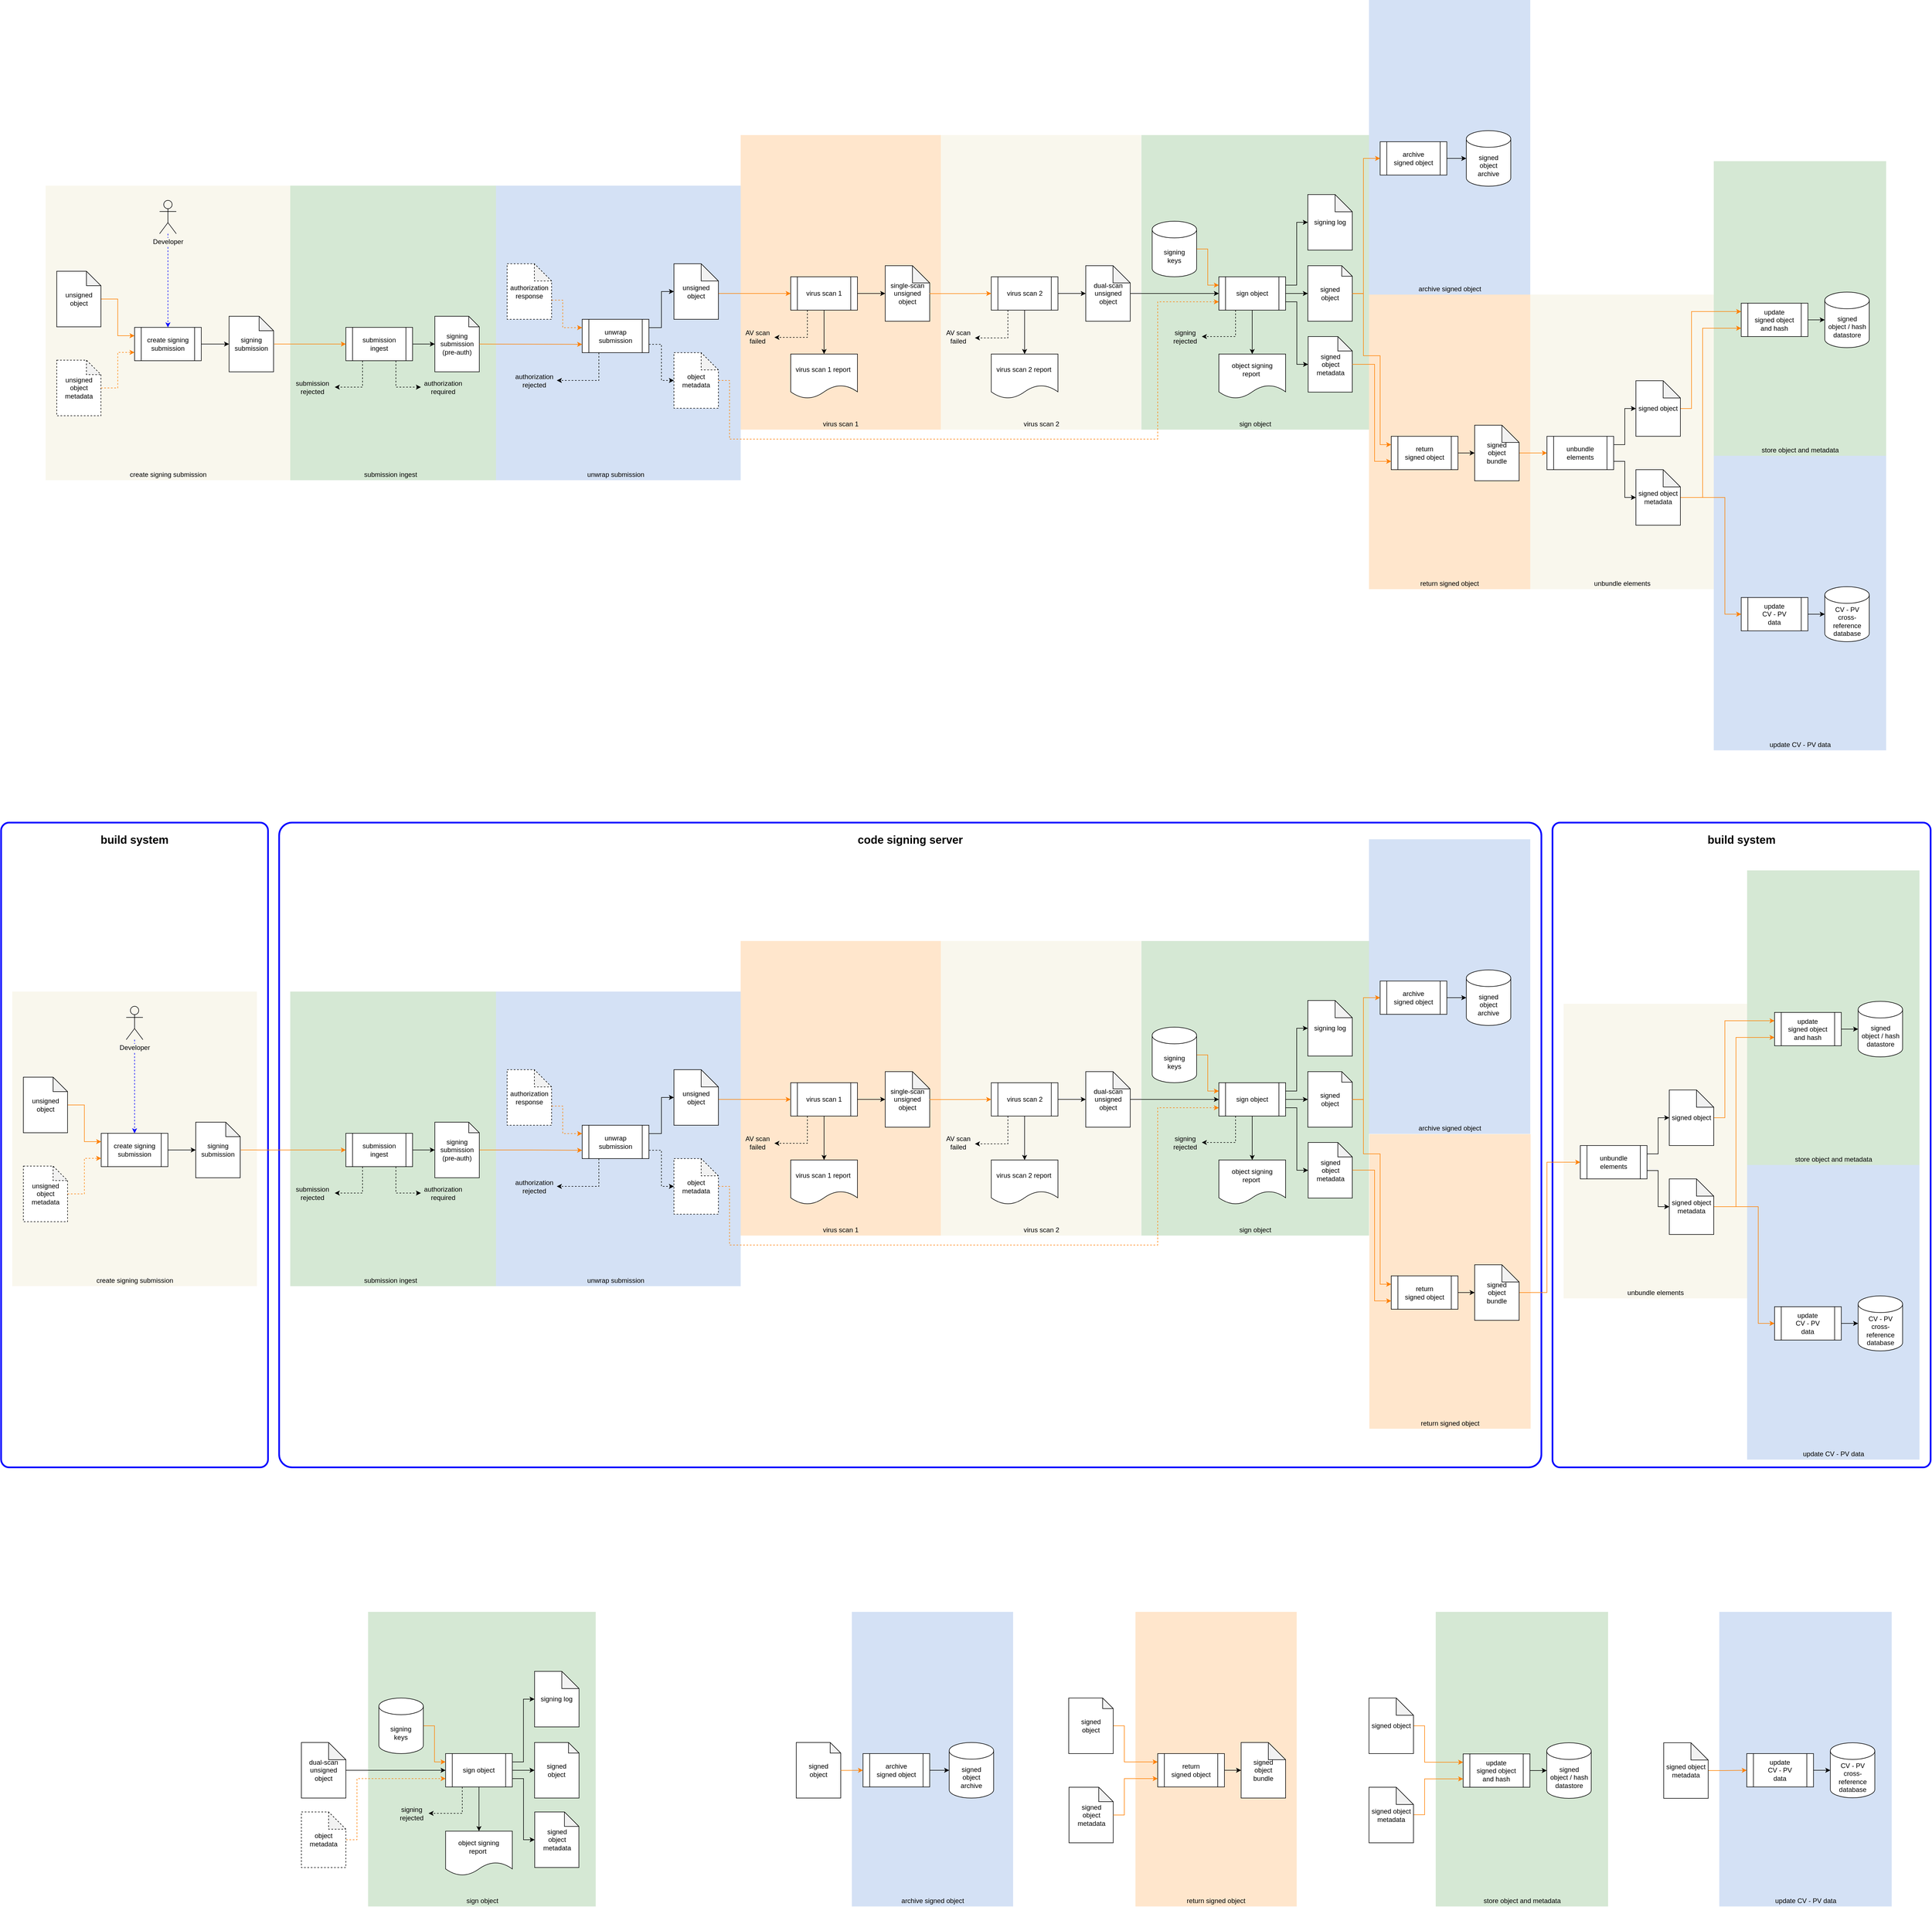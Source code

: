<mxfile version="18.0.6" type="device"><diagram id="cmpXYvQYOxmgwdgMSDEy" name="Page-1"><mxGraphModel dx="3914" dy="2181" grid="1" gridSize="10" guides="1" tooltips="1" connect="1" arrows="1" fold="1" page="0" pageScale="1" pageWidth="850" pageHeight="1100" math="0" shadow="0"><root><mxCell id="0"/><mxCell id="1" parent="0"/><mxCell id="0vnqSVPfwARDzqrzQBr7-107" value="" style="rounded=1;whiteSpace=wrap;html=1;arcSize=2;fillColor=none;strokeColor=#0000FF;strokeWidth=3;" vertex="1" parent="1"><mxGeometry x="2820" y="1480" width="680" height="1160" as="geometry"/></mxCell><mxCell id="0vnqSVPfwARDzqrzQBr7-108" value="" style="rounded=1;whiteSpace=wrap;html=1;arcSize=3;fillColor=none;strokeColor=#0000FF;strokeWidth=3;" vertex="1" parent="1"><mxGeometry x="30" y="1480" width="480" height="1160" as="geometry"/></mxCell><mxCell id="0vnqSVPfwARDzqrzQBr7-110" value="&lt;b&gt;&lt;font style=&quot;font-size: 20px;&quot;&gt;build system&lt;/font&gt;&lt;/b&gt;" style="text;html=1;strokeColor=none;fillColor=none;align=center;verticalAlign=middle;whiteSpace=wrap;rounded=0;" vertex="1" parent="1"><mxGeometry x="30" y="1500" width="480" height="20" as="geometry"/></mxCell><mxCell id="0vnqSVPfwARDzqrzQBr7-106" value="" style="rounded=1;whiteSpace=wrap;html=1;arcSize=2;fillColor=none;strokeColor=#0000FF;strokeWidth=3;" vertex="1" parent="1"><mxGeometry x="530" y="1480" width="2270" height="1160" as="geometry"/></mxCell><mxCell id="0vnqSVPfwARDzqrzQBr7-109" value="&lt;b&gt;&lt;font style=&quot;font-size: 20px;&quot;&gt;code signing server&lt;/font&gt;&lt;/b&gt;" style="text;html=1;strokeColor=none;fillColor=none;align=center;verticalAlign=middle;whiteSpace=wrap;rounded=0;" vertex="1" parent="1"><mxGeometry x="530" y="1500" width="2270" height="20" as="geometry"/></mxCell><mxCell id="0vnqSVPfwARDzqrzQBr7-111" value="&lt;b&gt;&lt;font style=&quot;font-size: 20px;&quot;&gt;build system&lt;/font&gt;&lt;/b&gt;" style="text;html=1;strokeColor=none;fillColor=none;align=center;verticalAlign=middle;whiteSpace=wrap;rounded=0;" vertex="1" parent="1"><mxGeometry x="2820" y="1500" width="680" height="20" as="geometry"/></mxCell><mxCell id="w0ObExXYRD_VKfMTqr2Q-119" value="" style="rounded=0;whiteSpace=wrap;html=1;strokeColor=none;fillColor=#D5E8D4;" parent="1" vertex="1"><mxGeometry x="3170" y="1566" width="310" height="530" as="geometry"/></mxCell><mxCell id="w0ObExXYRD_VKfMTqr2Q-144" value="" style="rounded=0;whiteSpace=wrap;html=1;strokeColor=none;fillColor=#D4E1F5;" parent="1" vertex="1"><mxGeometry x="3170" y="2096" width="310" height="530" as="geometry"/></mxCell><mxCell id="w0ObExXYRD_VKfMTqr2Q-120" value="" style="rounded=0;whiteSpace=wrap;html=1;strokeColor=none;fillColor=#F9F7ED;" parent="1" vertex="1"><mxGeometry x="2840" y="1806" width="330" height="530" as="geometry"/></mxCell><mxCell id="w0ObExXYRD_VKfMTqr2Q-109" value="" style="rounded=0;whiteSpace=wrap;html=1;strokeColor=none;fillColor=#FFE6CC;" parent="1" vertex="1"><mxGeometry x="2490.64" y="2040.5" width="290" height="530" as="geometry"/></mxCell><mxCell id="w0ObExXYRD_VKfMTqr2Q-81" value="" style="rounded=0;whiteSpace=wrap;html=1;strokeColor=none;fillColor=#D5E8D4;" parent="1" vertex="1"><mxGeometry x="2080.64" y="1693" width="409.36" height="530" as="geometry"/></mxCell><mxCell id="w0ObExXYRD_VKfMTqr2Q-88" value="" style="rounded=0;whiteSpace=wrap;html=1;strokeColor=none;fillColor=#D4E1F5;" parent="1" vertex="1"><mxGeometry x="2490" y="1510" width="290" height="530" as="geometry"/></mxCell><mxCell id="w0ObExXYRD_VKfMTqr2Q-1" value="" style="rounded=0;whiteSpace=wrap;html=1;strokeColor=none;fillColor=#F9F7ED;" parent="1" vertex="1"><mxGeometry x="50" y="1784" width="440" height="530" as="geometry"/></mxCell><mxCell id="w0ObExXYRD_VKfMTqr2Q-2" value="" style="rounded=0;whiteSpace=wrap;html=1;strokeColor=none;fillColor=#D5E8D4;" parent="1" vertex="1"><mxGeometry x="550" y="1784" width="370" height="530" as="geometry"/></mxCell><mxCell id="w0ObExXYRD_VKfMTqr2Q-3" style="edgeStyle=orthogonalEdgeStyle;rounded=0;orthogonalLoop=1;jettySize=auto;html=1;exitX=1;exitY=0.5;exitDx=0;exitDy=0;entryX=0;entryY=0.5;entryDx=0;entryDy=0;entryPerimeter=0;" parent="1" source="w0ObExXYRD_VKfMTqr2Q-6" target="w0ObExXYRD_VKfMTqr2Q-8" edge="1"><mxGeometry relative="1" as="geometry"/></mxCell><mxCell id="w0ObExXYRD_VKfMTqr2Q-4" style="edgeStyle=orthogonalEdgeStyle;rounded=0;orthogonalLoop=1;jettySize=auto;html=1;exitX=0.25;exitY=1;exitDx=0;exitDy=0;entryX=1;entryY=0.5;entryDx=0;entryDy=0;dashed=1;" parent="1" source="w0ObExXYRD_VKfMTqr2Q-6" target="w0ObExXYRD_VKfMTqr2Q-9" edge="1"><mxGeometry relative="1" as="geometry"/></mxCell><mxCell id="w0ObExXYRD_VKfMTqr2Q-6" value="submission ingest" style="shape=process;whiteSpace=wrap;html=1;backgroundOutline=1;" parent="1" vertex="1"><mxGeometry x="650" y="2039" width="120" height="60" as="geometry"/></mxCell><mxCell id="w0ObExXYRD_VKfMTqr2Q-7" value="submission ingest" style="text;html=1;align=center;verticalAlign=middle;resizable=0;points=[];autosize=1;" parent="1" vertex="1"><mxGeometry x="675" y="2294" width="110" height="20" as="geometry"/></mxCell><mxCell id="w0ObExXYRD_VKfMTqr2Q-8" value="signing submission&lt;br&gt;(pre-auth)" style="shape=note;whiteSpace=wrap;html=1;backgroundOutline=1;darkOpacity=0.05;size=19;" parent="1" vertex="1"><mxGeometry x="810" y="2019" width="80" height="100" as="geometry"/></mxCell><mxCell id="w0ObExXYRD_VKfMTqr2Q-9" value="submission rejected" style="text;html=1;strokeColor=none;fillColor=none;align=center;verticalAlign=middle;whiteSpace=wrap;rounded=0;" parent="1" vertex="1"><mxGeometry x="550" y="2126.5" width="80" height="40" as="geometry"/></mxCell><mxCell id="w0ObExXYRD_VKfMTqr2Q-13" style="edgeStyle=orthogonalEdgeStyle;rounded=0;orthogonalLoop=1;jettySize=auto;html=1;exitX=1;exitY=0.5;exitDx=0;exitDy=0;entryX=0;entryY=0.5;entryDx=0;entryDy=0;entryPerimeter=0;" parent="1" source="w0ObExXYRD_VKfMTqr2Q-14" target="w0ObExXYRD_VKfMTqr2Q-20" edge="1"><mxGeometry relative="1" as="geometry"/></mxCell><mxCell id="w0ObExXYRD_VKfMTqr2Q-14" value="create signing submission" style="shape=process;whiteSpace=wrap;html=1;backgroundOutline=1;" parent="1" vertex="1"><mxGeometry x="210" y="2039" width="120" height="60" as="geometry"/></mxCell><mxCell id="w0ObExXYRD_VKfMTqr2Q-15" value="create signing submission" style="text;html=1;align=center;verticalAlign=middle;resizable=0;points=[];autosize=1;" parent="1" vertex="1"><mxGeometry x="195" y="2294" width="150" height="20" as="geometry"/></mxCell><mxCell id="w0ObExXYRD_VKfMTqr2Q-16" style="edgeStyle=orthogonalEdgeStyle;rounded=0;orthogonalLoop=1;jettySize=auto;html=1;entryX=0;entryY=0.25;entryDx=0;entryDy=0;strokeColor=#FF8000;" parent="1" source="w0ObExXYRD_VKfMTqr2Q-17" target="w0ObExXYRD_VKfMTqr2Q-14" edge="1"><mxGeometry relative="1" as="geometry"/></mxCell><mxCell id="w0ObExXYRD_VKfMTqr2Q-17" value="unsigned object" style="shape=note;whiteSpace=wrap;html=1;backgroundOutline=1;darkOpacity=0.05;size=26;" parent="1" vertex="1"><mxGeometry x="70" y="1938" width="79.5" height="100" as="geometry"/></mxCell><mxCell id="w0ObExXYRD_VKfMTqr2Q-20" value="signing submission" style="shape=note;whiteSpace=wrap;html=1;backgroundOutline=1;darkOpacity=0.05;size=26;" parent="1" vertex="1"><mxGeometry x="380" y="2019" width="80" height="100" as="geometry"/></mxCell><mxCell id="w0ObExXYRD_VKfMTqr2Q-25" style="edgeStyle=orthogonalEdgeStyle;rounded=0;orthogonalLoop=1;jettySize=auto;html=1;dashed=1;strokeColor=#0000FF;entryX=0.5;entryY=0;entryDx=0;entryDy=0;" parent="1" source="w0ObExXYRD_VKfMTqr2Q-26" target="w0ObExXYRD_VKfMTqr2Q-14" edge="1"><mxGeometry relative="1" as="geometry"><Array as="points"><mxPoint x="270" y="1960"/><mxPoint x="270" y="1960"/></Array></mxGeometry></mxCell><mxCell id="w0ObExXYRD_VKfMTqr2Q-26" value="&lt;span style=&quot;background-color: rgb(249 , 247 , 237)&quot;&gt;Developer&lt;/span&gt;" style="shape=umlActor;verticalLabelPosition=bottom;verticalAlign=top;html=1;outlineConnect=0;fillColor=none;" parent="1" vertex="1"><mxGeometry x="255" y="1810.5" width="30" height="60" as="geometry"/></mxCell><mxCell id="w0ObExXYRD_VKfMTqr2Q-29" style="edgeStyle=orthogonalEdgeStyle;rounded=0;orthogonalLoop=1;jettySize=auto;html=1;strokeColor=#FF8000;exitX=1.013;exitY=0.5;exitDx=0;exitDy=0;exitPerimeter=0;entryX=0;entryY=0.5;entryDx=0;entryDy=0;" parent="1" source="w0ObExXYRD_VKfMTqr2Q-20" target="w0ObExXYRD_VKfMTqr2Q-6" edge="1"><mxGeometry relative="1" as="geometry"><mxPoint x="80" y="2344" as="sourcePoint"/><mxPoint x="89" y="1630" as="targetPoint"/><Array as="points"/></mxGeometry></mxCell><mxCell id="w0ObExXYRD_VKfMTqr2Q-30" value="signed&lt;br&gt;object / hash datastore" style="shape=cylinder3;whiteSpace=wrap;html=1;boundedLbl=1;backgroundOutline=1;size=15;" parent="1" vertex="1"><mxGeometry x="3369.68" y="1801.5" width="80" height="100" as="geometry"/></mxCell><mxCell id="w0ObExXYRD_VKfMTqr2Q-31" value="CV - PV cross-reference&lt;br&gt;database" style="shape=cylinder3;whiteSpace=wrap;html=1;boundedLbl=1;backgroundOutline=1;size=15;" parent="1" vertex="1"><mxGeometry x="3369.68" y="2331.5" width="80" height="99" as="geometry"/></mxCell><mxCell id="w0ObExXYRD_VKfMTqr2Q-32" value="" style="rounded=0;whiteSpace=wrap;html=1;strokeColor=none;fillColor=#D4E1F5;" parent="1" vertex="1"><mxGeometry x="920" y="1784" width="440" height="530" as="geometry"/></mxCell><mxCell id="w0ObExXYRD_VKfMTqr2Q-33" value="" style="rounded=0;whiteSpace=wrap;html=1;strokeColor=none;fillColor=#FFE6CC;" parent="1" vertex="1"><mxGeometry x="1360" y="1693" width="360" height="530" as="geometry"/></mxCell><mxCell id="w0ObExXYRD_VKfMTqr2Q-34" style="edgeStyle=orthogonalEdgeStyle;rounded=0;orthogonalLoop=1;jettySize=auto;html=1;exitX=0.25;exitY=1;exitDx=0;exitDy=0;dashed=1;entryX=1.011;entryY=0.55;entryDx=0;entryDy=0;entryPerimeter=0;" parent="1" source="w0ObExXYRD_VKfMTqr2Q-45" target="w0ObExXYRD_VKfMTqr2Q-47" edge="1"><mxGeometry relative="1" as="geometry"><mxPoint x="1406" y="2053" as="targetPoint"/><Array as="points"><mxPoint x="1480" y="2057"/></Array></mxGeometry></mxCell><mxCell id="w0ObExXYRD_VKfMTqr2Q-38" style="edgeStyle=orthogonalEdgeStyle;rounded=0;orthogonalLoop=1;jettySize=auto;html=1;exitX=1;exitY=0.25;exitDx=0;exitDy=0;entryX=0;entryY=0.5;entryDx=0;entryDy=0;entryPerimeter=0;" parent="1" source="w0ObExXYRD_VKfMTqr2Q-39" target="w0ObExXYRD_VKfMTqr2Q-50" edge="1"><mxGeometry relative="1" as="geometry"><mxPoint x="1210" y="2069" as="targetPoint"/></mxGeometry></mxCell><mxCell id="w0ObExXYRD_VKfMTqr2Q-70" style="edgeStyle=orthogonalEdgeStyle;rounded=0;orthogonalLoop=1;jettySize=auto;html=1;exitX=1;exitY=0.75;exitDx=0;exitDy=0;entryX=0;entryY=0.5;entryDx=0;entryDy=0;entryPerimeter=0;dashed=1;" parent="1" source="w0ObExXYRD_VKfMTqr2Q-39" target="w0ObExXYRD_VKfMTqr2Q-69" edge="1"><mxGeometry relative="1" as="geometry"/></mxCell><mxCell id="w0ObExXYRD_VKfMTqr2Q-39" value="unwrap submission" style="shape=process;whiteSpace=wrap;html=1;backgroundOutline=1;" parent="1" vertex="1"><mxGeometry x="1075" y="2024.5" width="120" height="60" as="geometry"/></mxCell><mxCell id="w0ObExXYRD_VKfMTqr2Q-40" value="unwrap submission" style="text;html=1;align=center;verticalAlign=middle;resizable=0;points=[];autosize=1;" parent="1" vertex="1"><mxGeometry x="1075" y="2294" width="120" height="20" as="geometry"/></mxCell><mxCell id="w0ObExXYRD_VKfMTqr2Q-41" value="single-scan unsigned object" style="shape=note;whiteSpace=wrap;html=1;backgroundOutline=1;darkOpacity=0.05;size=31;" parent="1" vertex="1"><mxGeometry x="1620" y="1928" width="80" height="100" as="geometry"/></mxCell><mxCell id="w0ObExXYRD_VKfMTqr2Q-43" style="edgeStyle=orthogonalEdgeStyle;rounded=0;orthogonalLoop=1;jettySize=auto;html=1;exitX=1;exitY=0.5;exitDx=0;exitDy=0;entryX=0;entryY=0.5;entryDx=0;entryDy=0;entryPerimeter=0;" parent="1" source="w0ObExXYRD_VKfMTqr2Q-45" target="w0ObExXYRD_VKfMTqr2Q-41" edge="1"><mxGeometry relative="1" as="geometry"/></mxCell><mxCell id="w0ObExXYRD_VKfMTqr2Q-44" style="edgeStyle=orthogonalEdgeStyle;rounded=0;orthogonalLoop=1;jettySize=auto;html=1;exitX=0.5;exitY=1;exitDx=0;exitDy=0;entryX=0.5;entryY=0;entryDx=0;entryDy=0;" parent="1" source="w0ObExXYRD_VKfMTqr2Q-45" target="w0ObExXYRD_VKfMTqr2Q-48" edge="1"><mxGeometry relative="1" as="geometry"/></mxCell><mxCell id="w0ObExXYRD_VKfMTqr2Q-45" value="virus scan 1" style="shape=process;whiteSpace=wrap;html=1;backgroundOutline=1;" parent="1" vertex="1"><mxGeometry x="1450" y="1948" width="120" height="60" as="geometry"/></mxCell><mxCell id="w0ObExXYRD_VKfMTqr2Q-46" value="virus scan 1" style="text;html=1;strokeColor=none;fillColor=none;align=center;verticalAlign=middle;whiteSpace=wrap;rounded=0;" parent="1" vertex="1"><mxGeometry x="1360" y="2203" width="360" height="20" as="geometry"/></mxCell><mxCell id="w0ObExXYRD_VKfMTqr2Q-47" value="AV scan&lt;br&gt;failed" style="text;html=1;align=center;verticalAlign=middle;resizable=0;points=[];autosize=1;" parent="1" vertex="1"><mxGeometry x="1360" y="2040.5" width="60" height="30" as="geometry"/></mxCell><mxCell id="w0ObExXYRD_VKfMTqr2Q-48" value="virus scan 1 report&amp;nbsp;" style="shape=document;whiteSpace=wrap;html=1;boundedLbl=1;" parent="1" vertex="1"><mxGeometry x="1450" y="2087" width="120" height="80" as="geometry"/></mxCell><mxCell id="w0ObExXYRD_VKfMTqr2Q-49" style="edgeStyle=orthogonalEdgeStyle;rounded=0;orthogonalLoop=1;jettySize=auto;html=1;strokeColor=#FF8000;exitX=0.992;exitY=0.525;exitDx=0;exitDy=0;exitPerimeter=0;entryX=0;entryY=0.5;entryDx=0;entryDy=0;" parent="1" source="w0ObExXYRD_VKfMTqr2Q-50" target="w0ObExXYRD_VKfMTqr2Q-45" edge="1"><mxGeometry relative="1" as="geometry"><Array as="points"><mxPoint x="1450" y="1978"/></Array><mxPoint x="1460" y="2520" as="targetPoint"/></mxGeometry></mxCell><mxCell id="w0ObExXYRD_VKfMTqr2Q-50" value="unsigned object" style="shape=note;whiteSpace=wrap;html=1;backgroundOutline=1;darkOpacity=0.05;size=31;" parent="1" vertex="1"><mxGeometry x="1240" y="1924.5" width="80" height="100" as="geometry"/></mxCell><mxCell id="w0ObExXYRD_VKfMTqr2Q-59" value="unsigned object&lt;br&gt;metadata" style="shape=note;whiteSpace=wrap;html=1;backgroundOutline=1;darkOpacity=0.05;size=26;dashed=1;" parent="1" vertex="1"><mxGeometry x="70" y="2098" width="79.5" height="100" as="geometry"/></mxCell><mxCell id="w0ObExXYRD_VKfMTqr2Q-60" style="edgeStyle=orthogonalEdgeStyle;rounded=0;orthogonalLoop=1;jettySize=auto;html=1;entryX=0;entryY=0.75;entryDx=0;entryDy=0;strokeColor=#FF8000;dashed=1;" parent="1" source="w0ObExXYRD_VKfMTqr2Q-59" target="w0ObExXYRD_VKfMTqr2Q-14" edge="1"><mxGeometry relative="1" as="geometry"><mxPoint x="217.25" y="2208" as="targetPoint"/></mxGeometry></mxCell><mxCell id="w0ObExXYRD_VKfMTqr2Q-61" style="edgeStyle=orthogonalEdgeStyle;rounded=0;orthogonalLoop=1;jettySize=auto;html=1;exitX=0.75;exitY=1;exitDx=0;exitDy=0;entryX=0;entryY=0.5;entryDx=0;entryDy=0;dashed=1;" parent="1" source="w0ObExXYRD_VKfMTqr2Q-6" target="w0ObExXYRD_VKfMTqr2Q-62" edge="1"><mxGeometry relative="1" as="geometry"><mxPoint x="920" y="2086.5" as="sourcePoint"/></mxGeometry></mxCell><mxCell id="w0ObExXYRD_VKfMTqr2Q-62" value="authorization required" style="text;html=1;strokeColor=none;fillColor=none;align=center;verticalAlign=middle;whiteSpace=wrap;rounded=0;" parent="1" vertex="1"><mxGeometry x="785" y="2126.5" width="80" height="40" as="geometry"/></mxCell><mxCell id="w0ObExXYRD_VKfMTqr2Q-63" value="authorization rejected" style="text;html=1;strokeColor=none;fillColor=none;align=center;verticalAlign=middle;whiteSpace=wrap;rounded=0;" parent="1" vertex="1"><mxGeometry x="949.36" y="2114.5" width="80" height="40" as="geometry"/></mxCell><mxCell id="w0ObExXYRD_VKfMTqr2Q-64" style="edgeStyle=orthogonalEdgeStyle;rounded=0;orthogonalLoop=1;jettySize=auto;html=1;exitX=0.25;exitY=1;exitDx=0;exitDy=0;entryX=1;entryY=0.5;entryDx=0;entryDy=0;dashed=1;" parent="1" source="w0ObExXYRD_VKfMTqr2Q-39" target="w0ObExXYRD_VKfMTqr2Q-63" edge="1"><mxGeometry relative="1" as="geometry"><mxPoint x="1050" y="2099" as="sourcePoint"/></mxGeometry></mxCell><mxCell id="w0ObExXYRD_VKfMTqr2Q-65" style="edgeStyle=orthogonalEdgeStyle;rounded=0;orthogonalLoop=1;jettySize=auto;html=1;strokeColor=#FF8000;entryX=0;entryY=0.75;entryDx=0;entryDy=0;exitX=1.004;exitY=0.5;exitDx=0;exitDy=0;exitPerimeter=0;" parent="1" target="w0ObExXYRD_VKfMTqr2Q-39" edge="1" source="w0ObExXYRD_VKfMTqr2Q-8"><mxGeometry relative="1" as="geometry"><mxPoint x="890" y="2069" as="sourcePoint"/><mxPoint x="660" y="2079" as="targetPoint"/><Array as="points"/></mxGeometry></mxCell><mxCell id="w0ObExXYRD_VKfMTqr2Q-66" value="authorization response" style="shape=note;whiteSpace=wrap;html=1;backgroundOutline=1;darkOpacity=0.05;size=31;dashed=1;" parent="1" vertex="1"><mxGeometry x="940" y="1924.5" width="80" height="100" as="geometry"/></mxCell><mxCell id="w0ObExXYRD_VKfMTqr2Q-67" style="edgeStyle=orthogonalEdgeStyle;rounded=0;orthogonalLoop=1;jettySize=auto;html=1;entryX=0;entryY=0.25;entryDx=0;entryDy=0;strokeColor=#FF8000;exitX=0;exitY=0;exitDx=80;exitDy=65.5;exitPerimeter=0;dashed=1;" parent="1" source="w0ObExXYRD_VKfMTqr2Q-66" target="w0ObExXYRD_VKfMTqr2Q-39" edge="1"><mxGeometry relative="1" as="geometry"><Array as="points"><mxPoint x="1040" y="1990"/><mxPoint x="1040" y="2040"/></Array><mxPoint x="1200" y="1961" as="targetPoint"/></mxGeometry></mxCell><mxCell id="w0ObExXYRD_VKfMTqr2Q-105" style="edgeStyle=orthogonalEdgeStyle;rounded=0;orthogonalLoop=1;jettySize=auto;html=1;entryX=0;entryY=0.75;entryDx=0;entryDy=0;strokeColor=#FF8000;dashed=1;" parent="1" source="w0ObExXYRD_VKfMTqr2Q-69" target="w0ObExXYRD_VKfMTqr2Q-84" edge="1"><mxGeometry relative="1" as="geometry"><Array as="points"><mxPoint x="1340" y="2135"/><mxPoint x="1340" y="2240"/><mxPoint x="2110" y="2240"/><mxPoint x="2110" y="1993"/></Array></mxGeometry></mxCell><mxCell id="w0ObExXYRD_VKfMTqr2Q-69" value="object metadata" style="shape=note;whiteSpace=wrap;html=1;backgroundOutline=1;darkOpacity=0.05;size=31;dashed=1;" parent="1" vertex="1"><mxGeometry x="1240" y="2084.5" width="80" height="100" as="geometry"/></mxCell><mxCell id="w0ObExXYRD_VKfMTqr2Q-71" value="" style="rounded=0;whiteSpace=wrap;html=1;strokeColor=none;fillColor=#F9F7ED;" parent="1" vertex="1"><mxGeometry x="1720" y="1693" width="360" height="530" as="geometry"/></mxCell><mxCell id="w0ObExXYRD_VKfMTqr2Q-72" value="virus scan 2" style="shape=process;whiteSpace=wrap;html=1;backgroundOutline=1;" parent="1" vertex="1"><mxGeometry x="1810.64" y="1948" width="120" height="60" as="geometry"/></mxCell><mxCell id="w0ObExXYRD_VKfMTqr2Q-73" style="edgeStyle=orthogonalEdgeStyle;rounded=0;orthogonalLoop=1;jettySize=auto;html=1;exitX=0.25;exitY=1;exitDx=0;exitDy=0;dashed=1;entryX=1.011;entryY=0.55;entryDx=0;entryDy=0;entryPerimeter=0;" parent="1" source="w0ObExXYRD_VKfMTqr2Q-72" edge="1"><mxGeometry relative="1" as="geometry"><mxPoint x="1781.3" y="2058" as="targetPoint"/><Array as="points"><mxPoint x="1840.64" y="2058"/></Array></mxGeometry></mxCell><mxCell id="w0ObExXYRD_VKfMTqr2Q-74" value="AV scan&lt;br&gt;failed" style="text;html=1;align=center;verticalAlign=middle;resizable=0;points=[];autosize=1;" parent="1" vertex="1"><mxGeometry x="1720.64" y="2040.5" width="60" height="30" as="geometry"/></mxCell><mxCell id="w0ObExXYRD_VKfMTqr2Q-75" value="virus scan 2 report&amp;nbsp;" style="shape=document;whiteSpace=wrap;html=1;boundedLbl=1;" parent="1" vertex="1"><mxGeometry x="1810.64" y="2087" width="120" height="80" as="geometry"/></mxCell><mxCell id="w0ObExXYRD_VKfMTqr2Q-76" style="edgeStyle=orthogonalEdgeStyle;rounded=0;orthogonalLoop=1;jettySize=auto;html=1;exitX=0.5;exitY=1;exitDx=0;exitDy=0;entryX=0.5;entryY=0;entryDx=0;entryDy=0;" parent="1" source="w0ObExXYRD_VKfMTqr2Q-72" target="w0ObExXYRD_VKfMTqr2Q-75" edge="1"><mxGeometry relative="1" as="geometry"/></mxCell><mxCell id="w0ObExXYRD_VKfMTqr2Q-77" style="edgeStyle=orthogonalEdgeStyle;rounded=0;orthogonalLoop=1;jettySize=auto;html=1;exitX=1;exitY=0.5;exitDx=0;exitDy=0;entryX=0;entryY=0.5;entryDx=0;entryDy=0;entryPerimeter=0;" parent="1" source="w0ObExXYRD_VKfMTqr2Q-72" target="w0ObExXYRD_VKfMTqr2Q-78" edge="1"><mxGeometry relative="1" as="geometry"/></mxCell><mxCell id="w0ObExXYRD_VKfMTqr2Q-102" style="edgeStyle=orthogonalEdgeStyle;rounded=0;orthogonalLoop=1;jettySize=auto;html=1;entryX=0;entryY=0.5;entryDx=0;entryDy=0;" parent="1" source="w0ObExXYRD_VKfMTqr2Q-78" target="w0ObExXYRD_VKfMTqr2Q-84" edge="1"><mxGeometry relative="1" as="geometry"/></mxCell><mxCell id="w0ObExXYRD_VKfMTqr2Q-78" value="dual-scan unsigned object" style="shape=note;whiteSpace=wrap;html=1;backgroundOutline=1;darkOpacity=0.05;size=31;" parent="1" vertex="1"><mxGeometry x="1980.64" y="1928" width="80" height="100" as="geometry"/></mxCell><mxCell id="w0ObExXYRD_VKfMTqr2Q-79" style="edgeStyle=orthogonalEdgeStyle;rounded=0;orthogonalLoop=1;jettySize=auto;html=1;strokeColor=#FF8000;entryX=0;entryY=0.5;entryDx=0;entryDy=0;exitX=0.995;exitY=0.502;exitDx=0;exitDy=0;exitPerimeter=0;" parent="1" source="w0ObExXYRD_VKfMTqr2Q-41" target="w0ObExXYRD_VKfMTqr2Q-72" edge="1"><mxGeometry relative="1" as="geometry"><Array as="points"><mxPoint x="1780" y="1978"/><mxPoint x="1780" y="1978"/></Array><mxPoint x="1700" y="1978" as="sourcePoint"/><mxPoint x="1820.64" y="2520" as="targetPoint"/></mxGeometry></mxCell><mxCell id="w0ObExXYRD_VKfMTqr2Q-80" value="virus scan 2" style="text;html=1;strokeColor=none;fillColor=none;align=center;verticalAlign=middle;whiteSpace=wrap;rounded=0;" parent="1" vertex="1"><mxGeometry x="1720.64" y="2203" width="360" height="20" as="geometry"/></mxCell><mxCell id="w0ObExXYRD_VKfMTqr2Q-82" style="edgeStyle=orthogonalEdgeStyle;rounded=0;orthogonalLoop=1;jettySize=auto;html=1;exitX=1;exitY=0.5;exitDx=0;exitDy=0;entryX=0;entryY=0.5;entryDx=0;entryDy=0;entryPerimeter=0;" parent="1" source="w0ObExXYRD_VKfMTqr2Q-84" target="w0ObExXYRD_VKfMTqr2Q-86" edge="1"><mxGeometry relative="1" as="geometry"/></mxCell><mxCell id="w0ObExXYRD_VKfMTqr2Q-83" style="edgeStyle=orthogonalEdgeStyle;rounded=0;orthogonalLoop=1;jettySize=auto;html=1;exitX=0.25;exitY=1;exitDx=0;exitDy=0;entryX=1;entryY=0.5;entryDx=0;entryDy=0;dashed=1;" parent="1" source="w0ObExXYRD_VKfMTqr2Q-84" target="w0ObExXYRD_VKfMTqr2Q-87" edge="1"><mxGeometry relative="1" as="geometry"/></mxCell><mxCell id="w0ObExXYRD_VKfMTqr2Q-107" style="edgeStyle=orthogonalEdgeStyle;rounded=0;orthogonalLoop=1;jettySize=auto;html=1;exitX=1;exitY=0.25;exitDx=0;exitDy=0;entryX=0;entryY=0.5;entryDx=0;entryDy=0;entryPerimeter=0;strokeColor=#000000;" parent="1" source="w0ObExXYRD_VKfMTqr2Q-84" target="w0ObExXYRD_VKfMTqr2Q-106" edge="1"><mxGeometry relative="1" as="geometry"/></mxCell><mxCell id="BdFAa4q51Xvc4VTEZ1Y6-72" style="edgeStyle=orthogonalEdgeStyle;rounded=0;orthogonalLoop=1;jettySize=auto;html=1;exitX=1;exitY=0.75;exitDx=0;exitDy=0;entryX=0;entryY=0.5;entryDx=0;entryDy=0;entryPerimeter=0;" parent="1" source="w0ObExXYRD_VKfMTqr2Q-84" target="BdFAa4q51Xvc4VTEZ1Y6-70" edge="1"><mxGeometry relative="1" as="geometry"/></mxCell><mxCell id="w0ObExXYRD_VKfMTqr2Q-84" value="sign object" style="shape=process;whiteSpace=wrap;html=1;backgroundOutline=1;" parent="1" vertex="1"><mxGeometry x="2220.0" y="1948" width="120" height="60" as="geometry"/></mxCell><mxCell id="w0ObExXYRD_VKfMTqr2Q-85" value="sign object" style="text;html=1;align=center;verticalAlign=middle;resizable=0;points=[];autosize=1;" parent="1" vertex="1"><mxGeometry x="2250.32" y="2203" width="70" height="20" as="geometry"/></mxCell><mxCell id="w0ObExXYRD_VKfMTqr2Q-118" style="edgeStyle=orthogonalEdgeStyle;rounded=0;orthogonalLoop=1;jettySize=auto;html=1;entryX=0;entryY=0.25;entryDx=0;entryDy=0;strokeColor=#FF8000;" parent="1" source="w0ObExXYRD_VKfMTqr2Q-86" target="w0ObExXYRD_VKfMTqr2Q-114" edge="1"><mxGeometry relative="1" as="geometry"><Array as="points"><mxPoint x="2480" y="1978"/><mxPoint x="2480" y="2076"/><mxPoint x="2510" y="2076"/><mxPoint x="2510" y="2311"/></Array></mxGeometry></mxCell><mxCell id="w0ObExXYRD_VKfMTqr2Q-86" value="signed&lt;br&gt;object" style="shape=note;whiteSpace=wrap;html=1;backgroundOutline=1;darkOpacity=0.05;size=19;" parent="1" vertex="1"><mxGeometry x="2380.0" y="1928" width="80" height="100" as="geometry"/></mxCell><mxCell id="w0ObExXYRD_VKfMTqr2Q-87" value="signing rejected" style="text;html=1;strokeColor=none;fillColor=none;align=center;verticalAlign=middle;whiteSpace=wrap;rounded=0;" parent="1" vertex="1"><mxGeometry x="2130" y="2035.5" width="59.36" height="40" as="geometry"/></mxCell><mxCell id="w0ObExXYRD_VKfMTqr2Q-89" style="edgeStyle=orthogonalEdgeStyle;rounded=0;orthogonalLoop=1;jettySize=auto;html=1;exitX=1;exitY=0.5;exitDx=0;exitDy=0;entryX=0;entryY=0.5;entryDx=0;entryDy=0;entryPerimeter=0;" parent="1" source="w0ObExXYRD_VKfMTqr2Q-91" target="w0ObExXYRD_VKfMTqr2Q-108" edge="1"><mxGeometry relative="1" as="geometry"><mxPoint x="2780.0" y="1795" as="targetPoint"/></mxGeometry></mxCell><mxCell id="w0ObExXYRD_VKfMTqr2Q-91" value="archive&lt;br&gt;signed object" style="shape=process;whiteSpace=wrap;html=1;backgroundOutline=1;" parent="1" vertex="1"><mxGeometry x="2510.0" y="1765" width="120" height="60" as="geometry"/></mxCell><mxCell id="w0ObExXYRD_VKfMTqr2Q-92" value="archive signed object" style="text;html=1;align=center;verticalAlign=middle;resizable=0;points=[];autosize=1;" parent="1" vertex="1"><mxGeometry x="2570.0" y="2020" width="130" height="20" as="geometry"/></mxCell><mxCell id="w0ObExXYRD_VKfMTqr2Q-98" style="edgeStyle=orthogonalEdgeStyle;rounded=0;orthogonalLoop=1;jettySize=auto;html=1;strokeColor=#FF8000;entryX=0;entryY=0.5;entryDx=0;entryDy=0;exitX=0.999;exitY=0.503;exitDx=0;exitDy=0;exitPerimeter=0;" parent="1" source="w0ObExXYRD_VKfMTqr2Q-86" target="w0ObExXYRD_VKfMTqr2Q-91" edge="1"><mxGeometry relative="1" as="geometry"><mxPoint x="2420.64" y="1978" as="sourcePoint"/><mxPoint x="2190.64" y="1988" as="targetPoint"/><Array as="points"><mxPoint x="2480" y="1978"/><mxPoint x="2480" y="1795"/></Array></mxGeometry></mxCell><mxCell id="w0ObExXYRD_VKfMTqr2Q-104" style="edgeStyle=orthogonalEdgeStyle;rounded=0;orthogonalLoop=1;jettySize=auto;html=1;entryX=0;entryY=0.25;entryDx=0;entryDy=0;strokeColor=#FF8000;" parent="1" source="w0ObExXYRD_VKfMTqr2Q-103" target="w0ObExXYRD_VKfMTqr2Q-84" edge="1"><mxGeometry relative="1" as="geometry"/></mxCell><mxCell id="w0ObExXYRD_VKfMTqr2Q-103" value="signing&lt;br&gt;keys" style="shape=cylinder3;whiteSpace=wrap;html=1;boundedLbl=1;backgroundOutline=1;size=15;" parent="1" vertex="1"><mxGeometry x="2100" y="1848" width="80" height="100" as="geometry"/></mxCell><mxCell id="w0ObExXYRD_VKfMTqr2Q-106" value="signing log" style="shape=note;whiteSpace=wrap;html=1;backgroundOutline=1;darkOpacity=0.05;size=31;" parent="1" vertex="1"><mxGeometry x="2380.0" y="1800" width="80" height="100" as="geometry"/></mxCell><mxCell id="w0ObExXYRD_VKfMTqr2Q-108" value="signed&lt;br&gt;object&lt;br&gt;archive" style="shape=cylinder3;whiteSpace=wrap;html=1;boundedLbl=1;backgroundOutline=1;size=15;" parent="1" vertex="1"><mxGeometry x="2665" y="1745" width="80" height="100" as="geometry"/></mxCell><mxCell id="w0ObExXYRD_VKfMTqr2Q-141" style="edgeStyle=orthogonalEdgeStyle;rounded=0;orthogonalLoop=1;jettySize=auto;html=1;entryX=0;entryY=0.5;entryDx=0;entryDy=0;strokeColor=#FF8000;" parent="1" source="w0ObExXYRD_VKfMTqr2Q-111" target="w0ObExXYRD_VKfMTqr2Q-121" edge="1"><mxGeometry relative="1" as="geometry"><Array as="points"><mxPoint x="2810" y="2325"/><mxPoint x="2810" y="2091"/></Array></mxGeometry></mxCell><mxCell id="w0ObExXYRD_VKfMTqr2Q-111" value="signed&lt;br&gt;object&lt;br&gt;bundle" style="shape=note;whiteSpace=wrap;html=1;backgroundOutline=1;darkOpacity=0.05;size=31;" parent="1" vertex="1"><mxGeometry x="2680" y="2275.5" width="80" height="100" as="geometry"/></mxCell><mxCell id="w0ObExXYRD_VKfMTqr2Q-112" style="edgeStyle=orthogonalEdgeStyle;rounded=0;orthogonalLoop=1;jettySize=auto;html=1;exitX=1;exitY=0.5;exitDx=0;exitDy=0;entryX=0;entryY=0.5;entryDx=0;entryDy=0;entryPerimeter=0;" parent="1" source="w0ObExXYRD_VKfMTqr2Q-114" target="w0ObExXYRD_VKfMTqr2Q-111" edge="1"><mxGeometry relative="1" as="geometry"/></mxCell><mxCell id="w0ObExXYRD_VKfMTqr2Q-114" value="return&lt;br&gt;signed object" style="shape=process;whiteSpace=wrap;html=1;backgroundOutline=1;" parent="1" vertex="1"><mxGeometry x="2530" y="2295.5" width="120" height="60" as="geometry"/></mxCell><mxCell id="w0ObExXYRD_VKfMTqr2Q-115" value="return signed object" style="text;html=1;strokeColor=none;fillColor=none;align=center;verticalAlign=middle;whiteSpace=wrap;rounded=0;" parent="1" vertex="1"><mxGeometry x="2490.64" y="2550.5" width="290" height="20" as="geometry"/></mxCell><mxCell id="w0ObExXYRD_VKfMTqr2Q-143" style="edgeStyle=orthogonalEdgeStyle;rounded=0;orthogonalLoop=1;jettySize=auto;html=1;exitX=1;exitY=0.75;exitDx=0;exitDy=0;entryX=0;entryY=0.5;entryDx=0;entryDy=0;entryPerimeter=0;strokeColor=#000000;" parent="1" source="w0ObExXYRD_VKfMTqr2Q-121" target="w0ObExXYRD_VKfMTqr2Q-142" edge="1"><mxGeometry relative="1" as="geometry"/></mxCell><mxCell id="w0ObExXYRD_VKfMTqr2Q-121" value="unbundle elements" style="shape=process;whiteSpace=wrap;html=1;backgroundOutline=1;" parent="1" vertex="1"><mxGeometry x="2870" y="2061" width="120" height="60" as="geometry"/></mxCell><mxCell id="w0ObExXYRD_VKfMTqr2Q-126" style="edgeStyle=orthogonalEdgeStyle;rounded=0;orthogonalLoop=1;jettySize=auto;html=1;exitX=1;exitY=0.25;exitDx=0;exitDy=0;entryX=0;entryY=0.5;entryDx=0;entryDy=0;entryPerimeter=0;" parent="1" source="w0ObExXYRD_VKfMTqr2Q-121" target="w0ObExXYRD_VKfMTqr2Q-128" edge="1"><mxGeometry relative="1" as="geometry"/></mxCell><mxCell id="w0ObExXYRD_VKfMTqr2Q-127" style="edgeStyle=orthogonalEdgeStyle;rounded=0;orthogonalLoop=1;jettySize=auto;html=1;entryX=0;entryY=0.25;entryDx=0;entryDy=0;strokeColor=#FF8000;" parent="1" source="w0ObExXYRD_VKfMTqr2Q-128" target="w0ObExXYRD_VKfMTqr2Q-134" edge="1"><mxGeometry relative="1" as="geometry"><Array as="points"><mxPoint x="3130" y="2011"/><mxPoint x="3130" y="1836"/></Array></mxGeometry></mxCell><mxCell id="w0ObExXYRD_VKfMTqr2Q-128" value="signed object" style="shape=note;whiteSpace=wrap;html=1;backgroundOutline=1;darkOpacity=0.05;size=31;" parent="1" vertex="1"><mxGeometry x="3030" y="1961" width="80" height="100" as="geometry"/></mxCell><mxCell id="w0ObExXYRD_VKfMTqr2Q-130" value="unbundle elements" style="text;html=1;strokeColor=none;fillColor=none;align=center;verticalAlign=middle;whiteSpace=wrap;rounded=0;" parent="1" vertex="1"><mxGeometry x="2840.64" y="2316" width="329.36" height="20" as="geometry"/></mxCell><mxCell id="w0ObExXYRD_VKfMTqr2Q-131" style="edgeStyle=orthogonalEdgeStyle;rounded=0;orthogonalLoop=1;jettySize=auto;html=1;exitX=1;exitY=0.5;exitDx=0;exitDy=0;entryX=0;entryY=0.5;entryDx=0;entryDy=0;entryPerimeter=0;" parent="1" source="w0ObExXYRD_VKfMTqr2Q-134" target="w0ObExXYRD_VKfMTqr2Q-30" edge="1"><mxGeometry relative="1" as="geometry"><mxPoint x="3379.04" y="1851.5" as="targetPoint"/></mxGeometry></mxCell><mxCell id="w0ObExXYRD_VKfMTqr2Q-134" value="update&lt;br&gt;signed object&lt;br&gt;and hash" style="shape=process;whiteSpace=wrap;html=1;backgroundOutline=1;" parent="1" vertex="1"><mxGeometry x="3219.36" y="1821.5" width="120" height="60" as="geometry"/></mxCell><mxCell id="w0ObExXYRD_VKfMTqr2Q-135" value="store object and metadata" style="text;html=1;align=center;verticalAlign=middle;resizable=0;points=[];autosize=1;" parent="1" vertex="1"><mxGeometry x="3250.0" y="2076" width="150" height="20" as="geometry"/></mxCell><mxCell id="w0ObExXYRD_VKfMTqr2Q-149" style="edgeStyle=orthogonalEdgeStyle;rounded=0;orthogonalLoop=1;jettySize=auto;html=1;entryX=0;entryY=0.5;entryDx=0;entryDy=0;strokeColor=#FF8000;" parent="1" source="w0ObExXYRD_VKfMTqr2Q-142" target="w0ObExXYRD_VKfMTqr2Q-146" edge="1"><mxGeometry relative="1" as="geometry"><Array as="points"><mxPoint x="3190" y="2171"/><mxPoint x="3190" y="2381"/></Array></mxGeometry></mxCell><mxCell id="w0ObExXYRD_VKfMTqr2Q-150" style="edgeStyle=orthogonalEdgeStyle;rounded=0;orthogonalLoop=1;jettySize=auto;html=1;entryX=0;entryY=0.75;entryDx=0;entryDy=0;strokeColor=#FF8000;" parent="1" source="w0ObExXYRD_VKfMTqr2Q-142" target="w0ObExXYRD_VKfMTqr2Q-134" edge="1"><mxGeometry relative="1" as="geometry"><Array as="points"><mxPoint x="3150" y="2171"/><mxPoint x="3150" y="1866"/></Array></mxGeometry></mxCell><mxCell id="w0ObExXYRD_VKfMTqr2Q-142" value="signed object metadata" style="shape=note;whiteSpace=wrap;html=1;backgroundOutline=1;darkOpacity=0.05;size=31;" parent="1" vertex="1"><mxGeometry x="3030" y="2121" width="80" height="100" as="geometry"/></mxCell><mxCell id="w0ObExXYRD_VKfMTqr2Q-145" style="edgeStyle=orthogonalEdgeStyle;rounded=0;orthogonalLoop=1;jettySize=auto;html=1;exitX=1;exitY=0.5;exitDx=0;exitDy=0;entryX=0;entryY=0.5;entryDx=0;entryDy=0;entryPerimeter=0;" parent="1" source="w0ObExXYRD_VKfMTqr2Q-146" target="w0ObExXYRD_VKfMTqr2Q-31" edge="1"><mxGeometry relative="1" as="geometry"><mxPoint x="3345.0" y="2381" as="targetPoint"/></mxGeometry></mxCell><mxCell id="w0ObExXYRD_VKfMTqr2Q-146" value="update&lt;br&gt;CV - PV&lt;br&gt;data" style="shape=process;whiteSpace=wrap;html=1;backgroundOutline=1;" parent="1" vertex="1"><mxGeometry x="3219.36" y="2351" width="120" height="60" as="geometry"/></mxCell><mxCell id="w0ObExXYRD_VKfMTqr2Q-147" value="update CV - PV data" style="text;html=1;align=center;verticalAlign=middle;resizable=0;points=[];autosize=1;" parent="1" vertex="1"><mxGeometry x="3260.0" y="2606" width="130" height="20" as="geometry"/></mxCell><mxCell id="BdFAa4q51Xvc4VTEZ1Y6-1" value="" style="rounded=0;whiteSpace=wrap;html=1;strokeColor=none;fillColor=#D5E8D4;" parent="1" vertex="1"><mxGeometry x="690.0" y="2900" width="409.36" height="530" as="geometry"/></mxCell><mxCell id="BdFAa4q51Xvc4VTEZ1Y6-2" style="edgeStyle=orthogonalEdgeStyle;rounded=0;orthogonalLoop=1;jettySize=auto;html=1;entryX=0;entryY=0.5;entryDx=0;entryDy=0;" parent="1" source="BdFAa4q51Xvc4VTEZ1Y6-3" target="BdFAa4q51Xvc4VTEZ1Y6-7" edge="1"><mxGeometry relative="1" as="geometry"/></mxCell><mxCell id="BdFAa4q51Xvc4VTEZ1Y6-3" value="dual-scan unsigned object" style="shape=note;whiteSpace=wrap;html=1;backgroundOutline=1;darkOpacity=0.05;size=31;" parent="1" vertex="1"><mxGeometry x="570.0" y="3135" width="80" height="100" as="geometry"/></mxCell><mxCell id="BdFAa4q51Xvc4VTEZ1Y6-4" style="edgeStyle=orthogonalEdgeStyle;rounded=0;orthogonalLoop=1;jettySize=auto;html=1;exitX=1;exitY=0.5;exitDx=0;exitDy=0;entryX=0;entryY=0.5;entryDx=0;entryDy=0;entryPerimeter=0;" parent="1" source="BdFAa4q51Xvc4VTEZ1Y6-7" target="BdFAa4q51Xvc4VTEZ1Y6-9" edge="1"><mxGeometry relative="1" as="geometry"/></mxCell><mxCell id="BdFAa4q51Xvc4VTEZ1Y6-5" style="edgeStyle=orthogonalEdgeStyle;rounded=0;orthogonalLoop=1;jettySize=auto;html=1;exitX=0.25;exitY=1;exitDx=0;exitDy=0;entryX=1;entryY=0.5;entryDx=0;entryDy=0;dashed=1;" parent="1" source="BdFAa4q51Xvc4VTEZ1Y6-7" target="BdFAa4q51Xvc4VTEZ1Y6-10" edge="1"><mxGeometry relative="1" as="geometry"/></mxCell><mxCell id="BdFAa4q51Xvc4VTEZ1Y6-6" style="edgeStyle=orthogonalEdgeStyle;rounded=0;orthogonalLoop=1;jettySize=auto;html=1;exitX=1;exitY=0.25;exitDx=0;exitDy=0;entryX=0;entryY=0.5;entryDx=0;entryDy=0;entryPerimeter=0;strokeColor=#000000;" parent="1" source="BdFAa4q51Xvc4VTEZ1Y6-7" target="BdFAa4q51Xvc4VTEZ1Y6-14" edge="1"><mxGeometry relative="1" as="geometry"/></mxCell><mxCell id="BdFAa4q51Xvc4VTEZ1Y6-76" style="edgeStyle=orthogonalEdgeStyle;rounded=0;orthogonalLoop=1;jettySize=auto;html=1;exitX=1;exitY=0.75;exitDx=0;exitDy=0;entryX=0;entryY=0.5;entryDx=0;entryDy=0;entryPerimeter=0;" parent="1" source="BdFAa4q51Xvc4VTEZ1Y6-7" target="BdFAa4q51Xvc4VTEZ1Y6-75" edge="1"><mxGeometry relative="1" as="geometry"/></mxCell><mxCell id="BdFAa4q51Xvc4VTEZ1Y6-7" value="sign object" style="shape=process;whiteSpace=wrap;html=1;backgroundOutline=1;" parent="1" vertex="1"><mxGeometry x="829.36" y="3155" width="120" height="60" as="geometry"/></mxCell><mxCell id="BdFAa4q51Xvc4VTEZ1Y6-8" value="sign object" style="text;html=1;align=center;verticalAlign=middle;resizable=0;points=[];autosize=1;" parent="1" vertex="1"><mxGeometry x="859.68" y="3410" width="70" height="20" as="geometry"/></mxCell><mxCell id="BdFAa4q51Xvc4VTEZ1Y6-9" value="signed&lt;br&gt;object" style="shape=note;whiteSpace=wrap;html=1;backgroundOutline=1;darkOpacity=0.05;size=19;" parent="1" vertex="1"><mxGeometry x="989.36" y="3135" width="80" height="100" as="geometry"/></mxCell><mxCell id="BdFAa4q51Xvc4VTEZ1Y6-10" value="signing rejected" style="text;html=1;strokeColor=none;fillColor=none;align=center;verticalAlign=middle;whiteSpace=wrap;rounded=0;" parent="1" vertex="1"><mxGeometry x="739.36" y="3242.5" width="59.36" height="40" as="geometry"/></mxCell><mxCell id="BdFAa4q51Xvc4VTEZ1Y6-12" style="edgeStyle=orthogonalEdgeStyle;rounded=0;orthogonalLoop=1;jettySize=auto;html=1;entryX=0;entryY=0.25;entryDx=0;entryDy=0;strokeColor=#FF8000;" parent="1" source="BdFAa4q51Xvc4VTEZ1Y6-13" target="BdFAa4q51Xvc4VTEZ1Y6-7" edge="1"><mxGeometry relative="1" as="geometry"/></mxCell><mxCell id="BdFAa4q51Xvc4VTEZ1Y6-13" value="signing&lt;br&gt;keys" style="shape=cylinder3;whiteSpace=wrap;html=1;boundedLbl=1;backgroundOutline=1;size=15;" parent="1" vertex="1"><mxGeometry x="709.36" y="3055" width="80" height="100" as="geometry"/></mxCell><mxCell id="BdFAa4q51Xvc4VTEZ1Y6-14" value="signing log" style="shape=note;whiteSpace=wrap;html=1;backgroundOutline=1;darkOpacity=0.05;size=31;" parent="1" vertex="1"><mxGeometry x="989.36" y="3007" width="80" height="100" as="geometry"/></mxCell><mxCell id="BdFAa4q51Xvc4VTEZ1Y6-15" value="object metadata" style="shape=note;whiteSpace=wrap;html=1;backgroundOutline=1;darkOpacity=0.05;size=31;dashed=1;" parent="1" vertex="1"><mxGeometry x="570.0" y="3260" width="80" height="100" as="geometry"/></mxCell><mxCell id="BdFAa4q51Xvc4VTEZ1Y6-16" style="edgeStyle=orthogonalEdgeStyle;rounded=0;orthogonalLoop=1;jettySize=auto;html=1;entryX=0;entryY=0.75;entryDx=0;entryDy=0;strokeColor=#FF8000;dashed=1;exitX=1.005;exitY=0.5;exitDx=0;exitDy=0;exitPerimeter=0;" parent="1" source="BdFAa4q51Xvc4VTEZ1Y6-15" target="BdFAa4q51Xvc4VTEZ1Y6-7" edge="1"><mxGeometry relative="1" as="geometry"><Array as="points"><mxPoint x="670" y="3310"/><mxPoint x="670" y="3200"/></Array></mxGeometry></mxCell><mxCell id="BdFAa4q51Xvc4VTEZ1Y6-17" value="" style="rounded=0;whiteSpace=wrap;html=1;strokeColor=none;fillColor=#D4E1F5;" parent="1" vertex="1"><mxGeometry x="1560" y="2900" width="290" height="530" as="geometry"/></mxCell><mxCell id="BdFAa4q51Xvc4VTEZ1Y6-18" value="signed&lt;br&gt;object" style="shape=note;whiteSpace=wrap;html=1;backgroundOutline=1;darkOpacity=0.05;size=19;" parent="1" vertex="1"><mxGeometry x="1460.0" y="3135" width="80" height="100" as="geometry"/></mxCell><mxCell id="BdFAa4q51Xvc4VTEZ1Y6-19" style="edgeStyle=orthogonalEdgeStyle;rounded=0;orthogonalLoop=1;jettySize=auto;html=1;exitX=1;exitY=0.5;exitDx=0;exitDy=0;entryX=0;entryY=0.5;entryDx=0;entryDy=0;entryPerimeter=0;" parent="1" source="BdFAa4q51Xvc4VTEZ1Y6-20" target="BdFAa4q51Xvc4VTEZ1Y6-24" edge="1"><mxGeometry relative="1" as="geometry"><mxPoint x="1850.0" y="3185" as="targetPoint"/></mxGeometry></mxCell><mxCell id="BdFAa4q51Xvc4VTEZ1Y6-20" value="archive&lt;br&gt;signed object" style="shape=process;whiteSpace=wrap;html=1;backgroundOutline=1;" parent="1" vertex="1"><mxGeometry x="1580.0" y="3155" width="120" height="60" as="geometry"/></mxCell><mxCell id="BdFAa4q51Xvc4VTEZ1Y6-21" value="archive signed object" style="text;html=1;align=center;verticalAlign=middle;resizable=0;points=[];autosize=1;" parent="1" vertex="1"><mxGeometry x="1640.0" y="3410" width="130" height="20" as="geometry"/></mxCell><mxCell id="BdFAa4q51Xvc4VTEZ1Y6-22" style="edgeStyle=orthogonalEdgeStyle;rounded=0;orthogonalLoop=1;jettySize=auto;html=1;strokeColor=#FF8000;entryX=0;entryY=0.5;entryDx=0;entryDy=0;exitX=0.999;exitY=0.503;exitDx=0;exitDy=0;exitPerimeter=0;" parent="1" source="BdFAa4q51Xvc4VTEZ1Y6-18" target="BdFAa4q51Xvc4VTEZ1Y6-20" edge="1"><mxGeometry relative="1" as="geometry"><mxPoint x="1490.64" y="3428" as="sourcePoint"/><mxPoint x="1260.64" y="3438" as="targetPoint"/><Array as="points"><mxPoint x="1550" y="3185"/><mxPoint x="1550" y="3185"/></Array></mxGeometry></mxCell><mxCell id="BdFAa4q51Xvc4VTEZ1Y6-24" value="signed&lt;br&gt;object&lt;br&gt;archive" style="shape=cylinder3;whiteSpace=wrap;html=1;boundedLbl=1;backgroundOutline=1;size=15;" parent="1" vertex="1"><mxGeometry x="1735" y="3135" width="80" height="100" as="geometry"/></mxCell><mxCell id="BdFAa4q51Xvc4VTEZ1Y6-25" value="" style="rounded=0;whiteSpace=wrap;html=1;strokeColor=none;fillColor=#FFE6CC;" parent="1" vertex="1"><mxGeometry x="2070.0" y="2900" width="290" height="530" as="geometry"/></mxCell><mxCell id="BdFAa4q51Xvc4VTEZ1Y6-26" style="edgeStyle=orthogonalEdgeStyle;rounded=0;orthogonalLoop=1;jettySize=auto;html=1;entryX=0;entryY=0.25;entryDx=0;entryDy=0;strokeColor=#FF8000;" parent="1" source="BdFAa4q51Xvc4VTEZ1Y6-27" target="BdFAa4q51Xvc4VTEZ1Y6-31" edge="1"><mxGeometry relative="1" as="geometry"><Array as="points"><mxPoint x="2050" y="3105"/><mxPoint x="2050" y="3170"/></Array></mxGeometry></mxCell><mxCell id="BdFAa4q51Xvc4VTEZ1Y6-27" value="signed&lt;br&gt;object" style="shape=note;whiteSpace=wrap;html=1;backgroundOutline=1;darkOpacity=0.05;size=19;" parent="1" vertex="1"><mxGeometry x="1950.0" y="3055" width="80" height="100" as="geometry"/></mxCell><mxCell id="BdFAa4q51Xvc4VTEZ1Y6-29" value="signed&lt;br&gt;object&lt;br&gt;bundle" style="shape=note;whiteSpace=wrap;html=1;backgroundOutline=1;darkOpacity=0.05;size=31;" parent="1" vertex="1"><mxGeometry x="2260.0" y="3135" width="80" height="100" as="geometry"/></mxCell><mxCell id="BdFAa4q51Xvc4VTEZ1Y6-30" style="edgeStyle=orthogonalEdgeStyle;rounded=0;orthogonalLoop=1;jettySize=auto;html=1;exitX=1;exitY=0.5;exitDx=0;exitDy=0;entryX=0;entryY=0.5;entryDx=0;entryDy=0;entryPerimeter=0;" parent="1" source="BdFAa4q51Xvc4VTEZ1Y6-31" target="BdFAa4q51Xvc4VTEZ1Y6-29" edge="1"><mxGeometry relative="1" as="geometry"/></mxCell><mxCell id="BdFAa4q51Xvc4VTEZ1Y6-31" value="return&lt;br&gt;signed object" style="shape=process;whiteSpace=wrap;html=1;backgroundOutline=1;" parent="1" vertex="1"><mxGeometry x="2110.0" y="3155" width="120" height="60" as="geometry"/></mxCell><mxCell id="BdFAa4q51Xvc4VTEZ1Y6-32" value="return signed object" style="text;html=1;strokeColor=none;fillColor=none;align=center;verticalAlign=middle;whiteSpace=wrap;rounded=0;" parent="1" vertex="1"><mxGeometry x="2070.0" y="3410" width="290" height="20" as="geometry"/></mxCell><mxCell id="BdFAa4q51Xvc4VTEZ1Y6-49" value="" style="rounded=0;whiteSpace=wrap;html=1;strokeColor=none;fillColor=#D5E8D4;" parent="1" vertex="1"><mxGeometry x="2610" y="2900" width="310" height="530" as="geometry"/></mxCell><mxCell id="BdFAa4q51Xvc4VTEZ1Y6-50" value="signed&lt;br&gt;object / hash datastore" style="shape=cylinder3;whiteSpace=wrap;html=1;boundedLbl=1;backgroundOutline=1;size=15;" parent="1" vertex="1"><mxGeometry x="2809.68" y="3135.5" width="80" height="100" as="geometry"/></mxCell><mxCell id="BdFAa4q51Xvc4VTEZ1Y6-51" style="edgeStyle=orthogonalEdgeStyle;rounded=0;orthogonalLoop=1;jettySize=auto;html=1;entryX=0;entryY=0.25;entryDx=0;entryDy=0;strokeColor=#FF8000;" parent="1" source="BdFAa4q51Xvc4VTEZ1Y6-52" target="BdFAa4q51Xvc4VTEZ1Y6-54" edge="1"><mxGeometry relative="1" as="geometry"><Array as="points"><mxPoint x="2590" y="3105"/><mxPoint x="2590" y="3170"/></Array></mxGeometry></mxCell><mxCell id="BdFAa4q51Xvc4VTEZ1Y6-52" value="signed object" style="shape=note;whiteSpace=wrap;html=1;backgroundOutline=1;darkOpacity=0.05;size=31;" parent="1" vertex="1"><mxGeometry x="2490" y="3055" width="80" height="100" as="geometry"/></mxCell><mxCell id="BdFAa4q51Xvc4VTEZ1Y6-53" style="edgeStyle=orthogonalEdgeStyle;rounded=0;orthogonalLoop=1;jettySize=auto;html=1;exitX=1;exitY=0.5;exitDx=0;exitDy=0;entryX=0;entryY=0.5;entryDx=0;entryDy=0;entryPerimeter=0;" parent="1" source="BdFAa4q51Xvc4VTEZ1Y6-54" target="BdFAa4q51Xvc4VTEZ1Y6-50" edge="1"><mxGeometry relative="1" as="geometry"><mxPoint x="2819.04" y="3185.5" as="targetPoint"/></mxGeometry></mxCell><mxCell id="BdFAa4q51Xvc4VTEZ1Y6-54" value="update&lt;br&gt;signed object&lt;br&gt;and hash" style="shape=process;whiteSpace=wrap;html=1;backgroundOutline=1;" parent="1" vertex="1"><mxGeometry x="2659.36" y="3155.5" width="120" height="60" as="geometry"/></mxCell><mxCell id="BdFAa4q51Xvc4VTEZ1Y6-55" value="store object and metadata" style="text;html=1;align=center;verticalAlign=middle;resizable=0;points=[];autosize=1;" parent="1" vertex="1"><mxGeometry x="2690.0" y="3410" width="150" height="20" as="geometry"/></mxCell><mxCell id="BdFAa4q51Xvc4VTEZ1Y6-56" style="edgeStyle=orthogonalEdgeStyle;rounded=0;orthogonalLoop=1;jettySize=auto;html=1;entryX=0;entryY=0.75;entryDx=0;entryDy=0;strokeColor=#FF8000;exitX=1.005;exitY=0.495;exitDx=0;exitDy=0;exitPerimeter=0;" parent="1" source="BdFAa4q51Xvc4VTEZ1Y6-57" target="BdFAa4q51Xvc4VTEZ1Y6-54" edge="1"><mxGeometry relative="1" as="geometry"><Array as="points"><mxPoint x="2590" y="3265"/><mxPoint x="2590" y="3201"/></Array></mxGeometry></mxCell><mxCell id="BdFAa4q51Xvc4VTEZ1Y6-57" value="signed object metadata" style="shape=note;whiteSpace=wrap;html=1;backgroundOutline=1;darkOpacity=0.05;size=31;" parent="1" vertex="1"><mxGeometry x="2490" y="3215.5" width="80" height="100" as="geometry"/></mxCell><mxCell id="BdFAa4q51Xvc4VTEZ1Y6-59" value="" style="rounded=0;whiteSpace=wrap;html=1;strokeColor=none;fillColor=#D4E1F5;" parent="1" vertex="1"><mxGeometry x="3120" y="2900" width="310" height="530" as="geometry"/></mxCell><mxCell id="BdFAa4q51Xvc4VTEZ1Y6-60" value="CV - PV cross-reference&lt;br&gt;database" style="shape=cylinder3;whiteSpace=wrap;html=1;boundedLbl=1;backgroundOutline=1;size=15;" parent="1" vertex="1"><mxGeometry x="3319.68" y="3135.5" width="80" height="99" as="geometry"/></mxCell><mxCell id="BdFAa4q51Xvc4VTEZ1Y6-61" style="edgeStyle=orthogonalEdgeStyle;rounded=0;orthogonalLoop=1;jettySize=auto;html=1;entryX=0;entryY=0.5;entryDx=0;entryDy=0;strokeColor=#FF8000;" parent="1" source="BdFAa4q51Xvc4VTEZ1Y6-62" target="BdFAa4q51Xvc4VTEZ1Y6-64" edge="1"><mxGeometry relative="1" as="geometry"><Array as="points"><mxPoint x="3130" y="3185"/><mxPoint x="3130" y="3185"/></Array></mxGeometry></mxCell><mxCell id="BdFAa4q51Xvc4VTEZ1Y6-62" value="signed object metadata" style="shape=note;whiteSpace=wrap;html=1;backgroundOutline=1;darkOpacity=0.05;size=31;" parent="1" vertex="1"><mxGeometry x="3020" y="3135.5" width="80" height="100" as="geometry"/></mxCell><mxCell id="BdFAa4q51Xvc4VTEZ1Y6-63" style="edgeStyle=orthogonalEdgeStyle;rounded=0;orthogonalLoop=1;jettySize=auto;html=1;exitX=1;exitY=0.5;exitDx=0;exitDy=0;entryX=0;entryY=0.5;entryDx=0;entryDy=0;entryPerimeter=0;" parent="1" source="BdFAa4q51Xvc4VTEZ1Y6-64" target="BdFAa4q51Xvc4VTEZ1Y6-60" edge="1"><mxGeometry relative="1" as="geometry"><mxPoint x="3295.0" y="3185" as="targetPoint"/></mxGeometry></mxCell><mxCell id="BdFAa4q51Xvc4VTEZ1Y6-64" value="update&lt;br&gt;CV - PV&lt;br&gt;data" style="shape=process;whiteSpace=wrap;html=1;backgroundOutline=1;" parent="1" vertex="1"><mxGeometry x="3169.36" y="3155" width="120" height="60" as="geometry"/></mxCell><mxCell id="BdFAa4q51Xvc4VTEZ1Y6-65" value="update CV - PV data" style="text;html=1;align=center;verticalAlign=middle;resizable=0;points=[];autosize=1;" parent="1" vertex="1"><mxGeometry x="3210.0" y="3410" width="130" height="20" as="geometry"/></mxCell><mxCell id="BdFAa4q51Xvc4VTEZ1Y6-66" value="object signing&lt;br&gt;report&amp;nbsp;" style="shape=document;whiteSpace=wrap;html=1;boundedLbl=1;" parent="1" vertex="1"><mxGeometry x="2220" y="2087" width="120" height="80" as="geometry"/></mxCell><mxCell id="BdFAa4q51Xvc4VTEZ1Y6-67" style="edgeStyle=orthogonalEdgeStyle;rounded=0;orthogonalLoop=1;jettySize=auto;html=1;exitX=0.5;exitY=1;exitDx=0;exitDy=0;entryX=0.5;entryY=0;entryDx=0;entryDy=0;" parent="1" source="w0ObExXYRD_VKfMTqr2Q-84" target="BdFAa4q51Xvc4VTEZ1Y6-66" edge="1"><mxGeometry relative="1" as="geometry"><mxPoint x="2280.0" y="2008" as="sourcePoint"/></mxGeometry></mxCell><mxCell id="BdFAa4q51Xvc4VTEZ1Y6-68" style="edgeStyle=orthogonalEdgeStyle;rounded=0;orthogonalLoop=1;jettySize=auto;html=1;exitX=0.5;exitY=1;exitDx=0;exitDy=0;entryX=0.5;entryY=0;entryDx=0;entryDy=0;" parent="1" source="BdFAa4q51Xvc4VTEZ1Y6-7" target="BdFAa4q51Xvc4VTEZ1Y6-69" edge="1"><mxGeometry relative="1" as="geometry"><mxPoint x="889.36" y="3215.5" as="sourcePoint"/></mxGeometry></mxCell><mxCell id="BdFAa4q51Xvc4VTEZ1Y6-69" value="object signing&lt;br&gt;report&amp;nbsp;" style="shape=document;whiteSpace=wrap;html=1;boundedLbl=1;" parent="1" vertex="1"><mxGeometry x="829.36" y="3294.5" width="120" height="80" as="geometry"/></mxCell><mxCell id="BdFAa4q51Xvc4VTEZ1Y6-70" value="signed&lt;br&gt;object&lt;br&gt;metadata" style="shape=note;whiteSpace=wrap;html=1;backgroundOutline=1;darkOpacity=0.05;size=26;" parent="1" vertex="1"><mxGeometry x="2380.5" y="2055.5" width="79.5" height="100" as="geometry"/></mxCell><mxCell id="BdFAa4q51Xvc4VTEZ1Y6-71" style="edgeStyle=orthogonalEdgeStyle;rounded=0;orthogonalLoop=1;jettySize=auto;html=1;entryX=0;entryY=0.75;entryDx=0;entryDy=0;strokeColor=#FF8000;exitX=1.004;exitY=0.498;exitDx=0;exitDy=0;exitPerimeter=0;" parent="1" source="BdFAa4q51Xvc4VTEZ1Y6-70" target="w0ObExXYRD_VKfMTqr2Q-114" edge="1"><mxGeometry relative="1" as="geometry"><mxPoint x="2520" y="2040" as="targetPoint"/><Array as="points"><mxPoint x="2500" y="2105"/><mxPoint x="2500" y="2341"/></Array></mxGeometry></mxCell><mxCell id="BdFAa4q51Xvc4VTEZ1Y6-73" value="signed&lt;br&gt;object&lt;br&gt;metadata" style="shape=note;whiteSpace=wrap;html=1;backgroundOutline=1;darkOpacity=0.05;size=26;" parent="1" vertex="1"><mxGeometry x="1950.5" y="3215.5" width="79.5" height="100" as="geometry"/></mxCell><mxCell id="BdFAa4q51Xvc4VTEZ1Y6-74" style="edgeStyle=orthogonalEdgeStyle;rounded=0;orthogonalLoop=1;jettySize=auto;html=1;entryX=0;entryY=0.75;entryDx=0;entryDy=0;strokeColor=#FF8000;" parent="1" source="BdFAa4q51Xvc4VTEZ1Y6-73" target="BdFAa4q51Xvc4VTEZ1Y6-31" edge="1"><mxGeometry relative="1" as="geometry"><mxPoint x="2139.5" y="3484.5" as="targetPoint"/><Array as="points"><mxPoint x="2050" y="3266"/><mxPoint x="2050" y="3200"/></Array></mxGeometry></mxCell><mxCell id="BdFAa4q51Xvc4VTEZ1Y6-75" value="signed&lt;br&gt;object&lt;br&gt;metadata" style="shape=note;whiteSpace=wrap;html=1;backgroundOutline=1;darkOpacity=0.05;size=26;" parent="1" vertex="1"><mxGeometry x="989.61" y="3260" width="79.5" height="100" as="geometry"/></mxCell><mxCell id="0vnqSVPfwARDzqrzQBr7-1" value="" style="rounded=0;whiteSpace=wrap;html=1;strokeColor=none;fillColor=#D5E8D4;" vertex="1" parent="1"><mxGeometry x="3110" y="290" width="310" height="530" as="geometry"/></mxCell><mxCell id="0vnqSVPfwARDzqrzQBr7-2" value="" style="rounded=0;whiteSpace=wrap;html=1;strokeColor=none;fillColor=#D4E1F5;" vertex="1" parent="1"><mxGeometry x="3110" y="820" width="310" height="530" as="geometry"/></mxCell><mxCell id="0vnqSVPfwARDzqrzQBr7-3" value="" style="rounded=0;whiteSpace=wrap;html=1;strokeColor=none;fillColor=#F9F7ED;" vertex="1" parent="1"><mxGeometry x="2780" y="530" width="330" height="530" as="geometry"/></mxCell><mxCell id="0vnqSVPfwARDzqrzQBr7-4" value="" style="rounded=0;whiteSpace=wrap;html=1;strokeColor=none;fillColor=#FFE6CC;" vertex="1" parent="1"><mxGeometry x="2490" y="530" width="290" height="530" as="geometry"/></mxCell><mxCell id="0vnqSVPfwARDzqrzQBr7-5" value="" style="rounded=0;whiteSpace=wrap;html=1;strokeColor=none;fillColor=#D5E8D4;" vertex="1" parent="1"><mxGeometry x="2080.64" y="243" width="409.36" height="530" as="geometry"/></mxCell><mxCell id="0vnqSVPfwARDzqrzQBr7-6" value="" style="rounded=0;whiteSpace=wrap;html=1;strokeColor=none;fillColor=#D4E1F5;" vertex="1" parent="1"><mxGeometry x="2490" width="290" height="530" as="geometry"/></mxCell><mxCell id="0vnqSVPfwARDzqrzQBr7-7" value="" style="rounded=0;whiteSpace=wrap;html=1;strokeColor=none;fillColor=#F9F7ED;" vertex="1" parent="1"><mxGeometry x="110" y="334" width="440" height="530" as="geometry"/></mxCell><mxCell id="0vnqSVPfwARDzqrzQBr7-8" value="" style="rounded=0;whiteSpace=wrap;html=1;strokeColor=none;fillColor=#D5E8D4;" vertex="1" parent="1"><mxGeometry x="550" y="334" width="370" height="530" as="geometry"/></mxCell><mxCell id="0vnqSVPfwARDzqrzQBr7-9" style="edgeStyle=orthogonalEdgeStyle;rounded=0;orthogonalLoop=1;jettySize=auto;html=1;exitX=1;exitY=0.5;exitDx=0;exitDy=0;entryX=0;entryY=0.5;entryDx=0;entryDy=0;entryPerimeter=0;" edge="1" source="0vnqSVPfwARDzqrzQBr7-11" target="0vnqSVPfwARDzqrzQBr7-13" parent="1"><mxGeometry relative="1" as="geometry"/></mxCell><mxCell id="0vnqSVPfwARDzqrzQBr7-10" style="edgeStyle=orthogonalEdgeStyle;rounded=0;orthogonalLoop=1;jettySize=auto;html=1;exitX=0.25;exitY=1;exitDx=0;exitDy=0;entryX=1;entryY=0.5;entryDx=0;entryDy=0;dashed=1;" edge="1" source="0vnqSVPfwARDzqrzQBr7-11" target="0vnqSVPfwARDzqrzQBr7-14" parent="1"><mxGeometry relative="1" as="geometry"/></mxCell><mxCell id="0vnqSVPfwARDzqrzQBr7-11" value="submission ingest" style="shape=process;whiteSpace=wrap;html=1;backgroundOutline=1;" vertex="1" parent="1"><mxGeometry x="650" y="589" width="120" height="60" as="geometry"/></mxCell><mxCell id="0vnqSVPfwARDzqrzQBr7-12" value="submission ingest" style="text;html=1;align=center;verticalAlign=middle;resizable=0;points=[];autosize=1;" vertex="1" parent="1"><mxGeometry x="675" y="844" width="110" height="20" as="geometry"/></mxCell><mxCell id="0vnqSVPfwARDzqrzQBr7-13" value="signing submission&lt;br&gt;(pre-auth)" style="shape=note;whiteSpace=wrap;html=1;backgroundOutline=1;darkOpacity=0.05;size=19;" vertex="1" parent="1"><mxGeometry x="810" y="569" width="80" height="100" as="geometry"/></mxCell><mxCell id="0vnqSVPfwARDzqrzQBr7-14" value="submission rejected" style="text;html=1;strokeColor=none;fillColor=none;align=center;verticalAlign=middle;whiteSpace=wrap;rounded=0;" vertex="1" parent="1"><mxGeometry x="550" y="676.5" width="80" height="40" as="geometry"/></mxCell><mxCell id="0vnqSVPfwARDzqrzQBr7-15" style="edgeStyle=orthogonalEdgeStyle;rounded=0;orthogonalLoop=1;jettySize=auto;html=1;exitX=1;exitY=0.5;exitDx=0;exitDy=0;entryX=0;entryY=0.5;entryDx=0;entryDy=0;entryPerimeter=0;" edge="1" source="0vnqSVPfwARDzqrzQBr7-16" target="0vnqSVPfwARDzqrzQBr7-20" parent="1"><mxGeometry relative="1" as="geometry"/></mxCell><mxCell id="0vnqSVPfwARDzqrzQBr7-16" value="create signing submission" style="shape=process;whiteSpace=wrap;html=1;backgroundOutline=1;" vertex="1" parent="1"><mxGeometry x="270" y="589" width="120" height="60" as="geometry"/></mxCell><mxCell id="0vnqSVPfwARDzqrzQBr7-17" value="create signing submission" style="text;html=1;align=center;verticalAlign=middle;resizable=0;points=[];autosize=1;" vertex="1" parent="1"><mxGeometry x="255" y="844" width="150" height="20" as="geometry"/></mxCell><mxCell id="0vnqSVPfwARDzqrzQBr7-18" style="edgeStyle=orthogonalEdgeStyle;rounded=0;orthogonalLoop=1;jettySize=auto;html=1;entryX=0;entryY=0.25;entryDx=0;entryDy=0;strokeColor=#FF8000;" edge="1" source="0vnqSVPfwARDzqrzQBr7-19" target="0vnqSVPfwARDzqrzQBr7-16" parent="1"><mxGeometry relative="1" as="geometry"/></mxCell><mxCell id="0vnqSVPfwARDzqrzQBr7-19" value="unsigned object" style="shape=note;whiteSpace=wrap;html=1;backgroundOutline=1;darkOpacity=0.05;size=26;" vertex="1" parent="1"><mxGeometry x="130" y="488" width="79.5" height="100" as="geometry"/></mxCell><mxCell id="0vnqSVPfwARDzqrzQBr7-20" value="signing submission" style="shape=note;whiteSpace=wrap;html=1;backgroundOutline=1;darkOpacity=0.05;size=26;" vertex="1" parent="1"><mxGeometry x="440" y="569" width="80" height="100" as="geometry"/></mxCell><mxCell id="0vnqSVPfwARDzqrzQBr7-21" style="edgeStyle=orthogonalEdgeStyle;rounded=0;orthogonalLoop=1;jettySize=auto;html=1;dashed=1;strokeColor=#0000FF;entryX=0.5;entryY=0;entryDx=0;entryDy=0;" edge="1" source="0vnqSVPfwARDzqrzQBr7-22" target="0vnqSVPfwARDzqrzQBr7-16" parent="1"><mxGeometry relative="1" as="geometry"><Array as="points"><mxPoint x="330" y="510"/><mxPoint x="330" y="510"/></Array></mxGeometry></mxCell><mxCell id="0vnqSVPfwARDzqrzQBr7-22" value="&lt;span style=&quot;background-color: rgb(249 , 247 , 237)&quot;&gt;Developer&lt;/span&gt;" style="shape=umlActor;verticalLabelPosition=bottom;verticalAlign=top;html=1;outlineConnect=0;fillColor=none;" vertex="1" parent="1"><mxGeometry x="315" y="360.5" width="30" height="60" as="geometry"/></mxCell><mxCell id="0vnqSVPfwARDzqrzQBr7-23" style="edgeStyle=orthogonalEdgeStyle;rounded=0;orthogonalLoop=1;jettySize=auto;html=1;strokeColor=#FF8000;exitX=1.013;exitY=0.5;exitDx=0;exitDy=0;exitPerimeter=0;entryX=0;entryY=0.5;entryDx=0;entryDy=0;" edge="1" source="0vnqSVPfwARDzqrzQBr7-20" target="0vnqSVPfwARDzqrzQBr7-11" parent="1"><mxGeometry relative="1" as="geometry"><mxPoint x="140" y="894" as="sourcePoint"/><mxPoint x="149" y="180" as="targetPoint"/><Array as="points"/></mxGeometry></mxCell><mxCell id="0vnqSVPfwARDzqrzQBr7-24" value="signed&lt;br&gt;object / hash datastore" style="shape=cylinder3;whiteSpace=wrap;html=1;boundedLbl=1;backgroundOutline=1;size=15;" vertex="1" parent="1"><mxGeometry x="3309.68" y="525.5" width="80" height="100" as="geometry"/></mxCell><mxCell id="0vnqSVPfwARDzqrzQBr7-25" value="CV - PV cross-reference&lt;br&gt;database" style="shape=cylinder3;whiteSpace=wrap;html=1;boundedLbl=1;backgroundOutline=1;size=15;" vertex="1" parent="1"><mxGeometry x="3309.68" y="1055.5" width="80" height="99" as="geometry"/></mxCell><mxCell id="0vnqSVPfwARDzqrzQBr7-26" value="" style="rounded=0;whiteSpace=wrap;html=1;strokeColor=none;fillColor=#D4E1F5;" vertex="1" parent="1"><mxGeometry x="920" y="334" width="440" height="530" as="geometry"/></mxCell><mxCell id="0vnqSVPfwARDzqrzQBr7-27" value="" style="rounded=0;whiteSpace=wrap;html=1;strokeColor=none;fillColor=#FFE6CC;" vertex="1" parent="1"><mxGeometry x="1360" y="243" width="360" height="530" as="geometry"/></mxCell><mxCell id="0vnqSVPfwARDzqrzQBr7-28" style="edgeStyle=orthogonalEdgeStyle;rounded=0;orthogonalLoop=1;jettySize=auto;html=1;exitX=0.25;exitY=1;exitDx=0;exitDy=0;dashed=1;entryX=1.011;entryY=0.55;entryDx=0;entryDy=0;entryPerimeter=0;" edge="1" source="0vnqSVPfwARDzqrzQBr7-36" target="0vnqSVPfwARDzqrzQBr7-38" parent="1"><mxGeometry relative="1" as="geometry"><mxPoint x="1406" y="603" as="targetPoint"/><Array as="points"><mxPoint x="1480" y="607"/></Array></mxGeometry></mxCell><mxCell id="0vnqSVPfwARDzqrzQBr7-29" style="edgeStyle=orthogonalEdgeStyle;rounded=0;orthogonalLoop=1;jettySize=auto;html=1;exitX=1;exitY=0.25;exitDx=0;exitDy=0;entryX=0;entryY=0.5;entryDx=0;entryDy=0;entryPerimeter=0;" edge="1" source="0vnqSVPfwARDzqrzQBr7-31" target="0vnqSVPfwARDzqrzQBr7-41" parent="1"><mxGeometry relative="1" as="geometry"><mxPoint x="1210" y="619" as="targetPoint"/></mxGeometry></mxCell><mxCell id="0vnqSVPfwARDzqrzQBr7-30" style="edgeStyle=orthogonalEdgeStyle;rounded=0;orthogonalLoop=1;jettySize=auto;html=1;exitX=1;exitY=0.75;exitDx=0;exitDy=0;entryX=0;entryY=0.5;entryDx=0;entryDy=0;entryPerimeter=0;dashed=1;" edge="1" source="0vnqSVPfwARDzqrzQBr7-31" target="0vnqSVPfwARDzqrzQBr7-52" parent="1"><mxGeometry relative="1" as="geometry"/></mxCell><mxCell id="0vnqSVPfwARDzqrzQBr7-31" value="unwrap submission" style="shape=process;whiteSpace=wrap;html=1;backgroundOutline=1;" vertex="1" parent="1"><mxGeometry x="1075" y="574.5" width="120" height="60" as="geometry"/></mxCell><mxCell id="0vnqSVPfwARDzqrzQBr7-32" value="unwrap submission" style="text;html=1;align=center;verticalAlign=middle;resizable=0;points=[];autosize=1;" vertex="1" parent="1"><mxGeometry x="1075" y="844" width="120" height="20" as="geometry"/></mxCell><mxCell id="0vnqSVPfwARDzqrzQBr7-33" value="single-scan unsigned object" style="shape=note;whiteSpace=wrap;html=1;backgroundOutline=1;darkOpacity=0.05;size=31;" vertex="1" parent="1"><mxGeometry x="1620" y="478" width="80" height="100" as="geometry"/></mxCell><mxCell id="0vnqSVPfwARDzqrzQBr7-34" style="edgeStyle=orthogonalEdgeStyle;rounded=0;orthogonalLoop=1;jettySize=auto;html=1;exitX=1;exitY=0.5;exitDx=0;exitDy=0;entryX=0;entryY=0.5;entryDx=0;entryDy=0;entryPerimeter=0;" edge="1" source="0vnqSVPfwARDzqrzQBr7-36" target="0vnqSVPfwARDzqrzQBr7-33" parent="1"><mxGeometry relative="1" as="geometry"/></mxCell><mxCell id="0vnqSVPfwARDzqrzQBr7-35" style="edgeStyle=orthogonalEdgeStyle;rounded=0;orthogonalLoop=1;jettySize=auto;html=1;exitX=0.5;exitY=1;exitDx=0;exitDy=0;entryX=0.5;entryY=0;entryDx=0;entryDy=0;" edge="1" source="0vnqSVPfwARDzqrzQBr7-36" target="0vnqSVPfwARDzqrzQBr7-39" parent="1"><mxGeometry relative="1" as="geometry"/></mxCell><mxCell id="0vnqSVPfwARDzqrzQBr7-36" value="virus scan 1" style="shape=process;whiteSpace=wrap;html=1;backgroundOutline=1;" vertex="1" parent="1"><mxGeometry x="1450" y="498" width="120" height="60" as="geometry"/></mxCell><mxCell id="0vnqSVPfwARDzqrzQBr7-37" value="virus scan 1" style="text;html=1;strokeColor=none;fillColor=none;align=center;verticalAlign=middle;whiteSpace=wrap;rounded=0;" vertex="1" parent="1"><mxGeometry x="1360" y="753" width="360" height="20" as="geometry"/></mxCell><mxCell id="0vnqSVPfwARDzqrzQBr7-38" value="AV scan&lt;br&gt;failed" style="text;html=1;align=center;verticalAlign=middle;resizable=0;points=[];autosize=1;" vertex="1" parent="1"><mxGeometry x="1360" y="590.5" width="60" height="30" as="geometry"/></mxCell><mxCell id="0vnqSVPfwARDzqrzQBr7-39" value="virus scan 1 report&amp;nbsp;" style="shape=document;whiteSpace=wrap;html=1;boundedLbl=1;" vertex="1" parent="1"><mxGeometry x="1450" y="637" width="120" height="80" as="geometry"/></mxCell><mxCell id="0vnqSVPfwARDzqrzQBr7-40" style="edgeStyle=orthogonalEdgeStyle;rounded=0;orthogonalLoop=1;jettySize=auto;html=1;strokeColor=#FF8000;exitX=0.992;exitY=0.525;exitDx=0;exitDy=0;exitPerimeter=0;entryX=0;entryY=0.5;entryDx=0;entryDy=0;" edge="1" source="0vnqSVPfwARDzqrzQBr7-41" target="0vnqSVPfwARDzqrzQBr7-36" parent="1"><mxGeometry relative="1" as="geometry"><Array as="points"><mxPoint x="1450" y="528"/></Array><mxPoint x="1460" y="1070" as="targetPoint"/></mxGeometry></mxCell><mxCell id="0vnqSVPfwARDzqrzQBr7-41" value="unsigned object" style="shape=note;whiteSpace=wrap;html=1;backgroundOutline=1;darkOpacity=0.05;size=31;" vertex="1" parent="1"><mxGeometry x="1240" y="474.5" width="80" height="100" as="geometry"/></mxCell><mxCell id="0vnqSVPfwARDzqrzQBr7-42" value="unsigned object&lt;br&gt;metadata" style="shape=note;whiteSpace=wrap;html=1;backgroundOutline=1;darkOpacity=0.05;size=26;dashed=1;" vertex="1" parent="1"><mxGeometry x="130" y="648" width="79.5" height="100" as="geometry"/></mxCell><mxCell id="0vnqSVPfwARDzqrzQBr7-43" style="edgeStyle=orthogonalEdgeStyle;rounded=0;orthogonalLoop=1;jettySize=auto;html=1;entryX=0;entryY=0.75;entryDx=0;entryDy=0;strokeColor=#FF8000;dashed=1;" edge="1" source="0vnqSVPfwARDzqrzQBr7-42" target="0vnqSVPfwARDzqrzQBr7-16" parent="1"><mxGeometry relative="1" as="geometry"><mxPoint x="277.25" y="758" as="targetPoint"/></mxGeometry></mxCell><mxCell id="0vnqSVPfwARDzqrzQBr7-44" style="edgeStyle=orthogonalEdgeStyle;rounded=0;orthogonalLoop=1;jettySize=auto;html=1;exitX=0.75;exitY=1;exitDx=0;exitDy=0;entryX=0;entryY=0.5;entryDx=0;entryDy=0;dashed=1;" edge="1" source="0vnqSVPfwARDzqrzQBr7-11" target="0vnqSVPfwARDzqrzQBr7-45" parent="1"><mxGeometry relative="1" as="geometry"><mxPoint x="920" y="636.5" as="sourcePoint"/></mxGeometry></mxCell><mxCell id="0vnqSVPfwARDzqrzQBr7-45" value="authorization required" style="text;html=1;strokeColor=none;fillColor=none;align=center;verticalAlign=middle;whiteSpace=wrap;rounded=0;" vertex="1" parent="1"><mxGeometry x="785" y="676.5" width="80" height="40" as="geometry"/></mxCell><mxCell id="0vnqSVPfwARDzqrzQBr7-46" value="authorization rejected" style="text;html=1;strokeColor=none;fillColor=none;align=center;verticalAlign=middle;whiteSpace=wrap;rounded=0;" vertex="1" parent="1"><mxGeometry x="949.36" y="664.5" width="80" height="40" as="geometry"/></mxCell><mxCell id="0vnqSVPfwARDzqrzQBr7-47" style="edgeStyle=orthogonalEdgeStyle;rounded=0;orthogonalLoop=1;jettySize=auto;html=1;exitX=0.25;exitY=1;exitDx=0;exitDy=0;entryX=1;entryY=0.5;entryDx=0;entryDy=0;dashed=1;" edge="1" source="0vnqSVPfwARDzqrzQBr7-31" target="0vnqSVPfwARDzqrzQBr7-46" parent="1"><mxGeometry relative="1" as="geometry"><mxPoint x="1050" y="649" as="sourcePoint"/></mxGeometry></mxCell><mxCell id="0vnqSVPfwARDzqrzQBr7-48" style="edgeStyle=orthogonalEdgeStyle;rounded=0;orthogonalLoop=1;jettySize=auto;html=1;strokeColor=#FF8000;entryX=0;entryY=0.75;entryDx=0;entryDy=0;" edge="1" target="0vnqSVPfwARDzqrzQBr7-31" parent="1"><mxGeometry relative="1" as="geometry"><mxPoint x="890" y="619" as="sourcePoint"/><mxPoint x="660" y="629" as="targetPoint"/><Array as="points"/></mxGeometry></mxCell><mxCell id="0vnqSVPfwARDzqrzQBr7-49" value="authorization response" style="shape=note;whiteSpace=wrap;html=1;backgroundOutline=1;darkOpacity=0.05;size=31;dashed=1;" vertex="1" parent="1"><mxGeometry x="940" y="474.5" width="80" height="100" as="geometry"/></mxCell><mxCell id="0vnqSVPfwARDzqrzQBr7-50" style="edgeStyle=orthogonalEdgeStyle;rounded=0;orthogonalLoop=1;jettySize=auto;html=1;entryX=0;entryY=0.25;entryDx=0;entryDy=0;strokeColor=#FF8000;exitX=0;exitY=0;exitDx=80;exitDy=65.5;exitPerimeter=0;dashed=1;" edge="1" source="0vnqSVPfwARDzqrzQBr7-49" target="0vnqSVPfwARDzqrzQBr7-31" parent="1"><mxGeometry relative="1" as="geometry"><Array as="points"><mxPoint x="1040" y="540"/><mxPoint x="1040" y="590"/></Array><mxPoint x="1200" y="511" as="targetPoint"/></mxGeometry></mxCell><mxCell id="0vnqSVPfwARDzqrzQBr7-51" style="edgeStyle=orthogonalEdgeStyle;rounded=0;orthogonalLoop=1;jettySize=auto;html=1;entryX=0;entryY=0.75;entryDx=0;entryDy=0;strokeColor=#FF8000;dashed=1;" edge="1" source="0vnqSVPfwARDzqrzQBr7-52" target="0vnqSVPfwARDzqrzQBr7-68" parent="1"><mxGeometry relative="1" as="geometry"><Array as="points"><mxPoint x="1340" y="685"/><mxPoint x="1340" y="790"/><mxPoint x="2110" y="790"/><mxPoint x="2110" y="543"/></Array></mxGeometry></mxCell><mxCell id="0vnqSVPfwARDzqrzQBr7-52" value="object metadata" style="shape=note;whiteSpace=wrap;html=1;backgroundOutline=1;darkOpacity=0.05;size=31;dashed=1;" vertex="1" parent="1"><mxGeometry x="1240" y="634.5" width="80" height="100" as="geometry"/></mxCell><mxCell id="0vnqSVPfwARDzqrzQBr7-53" value="" style="rounded=0;whiteSpace=wrap;html=1;strokeColor=none;fillColor=#F9F7ED;" vertex="1" parent="1"><mxGeometry x="1720" y="243" width="360" height="530" as="geometry"/></mxCell><mxCell id="0vnqSVPfwARDzqrzQBr7-54" value="virus scan 2" style="shape=process;whiteSpace=wrap;html=1;backgroundOutline=1;" vertex="1" parent="1"><mxGeometry x="1810.64" y="498" width="120" height="60" as="geometry"/></mxCell><mxCell id="0vnqSVPfwARDzqrzQBr7-55" style="edgeStyle=orthogonalEdgeStyle;rounded=0;orthogonalLoop=1;jettySize=auto;html=1;exitX=0.25;exitY=1;exitDx=0;exitDy=0;dashed=1;entryX=1.011;entryY=0.55;entryDx=0;entryDy=0;entryPerimeter=0;" edge="1" source="0vnqSVPfwARDzqrzQBr7-54" parent="1"><mxGeometry relative="1" as="geometry"><mxPoint x="1781.3" y="608" as="targetPoint"/><Array as="points"><mxPoint x="1840.64" y="608"/></Array></mxGeometry></mxCell><mxCell id="0vnqSVPfwARDzqrzQBr7-56" value="AV scan&lt;br&gt;failed" style="text;html=1;align=center;verticalAlign=middle;resizable=0;points=[];autosize=1;" vertex="1" parent="1"><mxGeometry x="1720.64" y="590.5" width="60" height="30" as="geometry"/></mxCell><mxCell id="0vnqSVPfwARDzqrzQBr7-57" value="virus scan 2 report&amp;nbsp;" style="shape=document;whiteSpace=wrap;html=1;boundedLbl=1;" vertex="1" parent="1"><mxGeometry x="1810.64" y="637" width="120" height="80" as="geometry"/></mxCell><mxCell id="0vnqSVPfwARDzqrzQBr7-58" style="edgeStyle=orthogonalEdgeStyle;rounded=0;orthogonalLoop=1;jettySize=auto;html=1;exitX=0.5;exitY=1;exitDx=0;exitDy=0;entryX=0.5;entryY=0;entryDx=0;entryDy=0;" edge="1" source="0vnqSVPfwARDzqrzQBr7-54" target="0vnqSVPfwARDzqrzQBr7-57" parent="1"><mxGeometry relative="1" as="geometry"/></mxCell><mxCell id="0vnqSVPfwARDzqrzQBr7-59" style="edgeStyle=orthogonalEdgeStyle;rounded=0;orthogonalLoop=1;jettySize=auto;html=1;exitX=1;exitY=0.5;exitDx=0;exitDy=0;entryX=0;entryY=0.5;entryDx=0;entryDy=0;entryPerimeter=0;" edge="1" source="0vnqSVPfwARDzqrzQBr7-54" target="0vnqSVPfwARDzqrzQBr7-61" parent="1"><mxGeometry relative="1" as="geometry"/></mxCell><mxCell id="0vnqSVPfwARDzqrzQBr7-60" style="edgeStyle=orthogonalEdgeStyle;rounded=0;orthogonalLoop=1;jettySize=auto;html=1;entryX=0;entryY=0.5;entryDx=0;entryDy=0;" edge="1" source="0vnqSVPfwARDzqrzQBr7-61" target="0vnqSVPfwARDzqrzQBr7-68" parent="1"><mxGeometry relative="1" as="geometry"/></mxCell><mxCell id="0vnqSVPfwARDzqrzQBr7-61" value="dual-scan unsigned object" style="shape=note;whiteSpace=wrap;html=1;backgroundOutline=1;darkOpacity=0.05;size=31;" vertex="1" parent="1"><mxGeometry x="1980.64" y="478" width="80" height="100" as="geometry"/></mxCell><mxCell id="0vnqSVPfwARDzqrzQBr7-62" style="edgeStyle=orthogonalEdgeStyle;rounded=0;orthogonalLoop=1;jettySize=auto;html=1;strokeColor=#FF8000;entryX=0;entryY=0.5;entryDx=0;entryDy=0;exitX=0.995;exitY=0.502;exitDx=0;exitDy=0;exitPerimeter=0;" edge="1" source="0vnqSVPfwARDzqrzQBr7-33" target="0vnqSVPfwARDzqrzQBr7-54" parent="1"><mxGeometry relative="1" as="geometry"><Array as="points"><mxPoint x="1780" y="528"/><mxPoint x="1780" y="528"/></Array><mxPoint x="1700" y="528" as="sourcePoint"/><mxPoint x="1820.64" y="1070" as="targetPoint"/></mxGeometry></mxCell><mxCell id="0vnqSVPfwARDzqrzQBr7-63" value="virus scan 2" style="text;html=1;strokeColor=none;fillColor=none;align=center;verticalAlign=middle;whiteSpace=wrap;rounded=0;" vertex="1" parent="1"><mxGeometry x="1720.64" y="753" width="360" height="20" as="geometry"/></mxCell><mxCell id="0vnqSVPfwARDzqrzQBr7-64" style="edgeStyle=orthogonalEdgeStyle;rounded=0;orthogonalLoop=1;jettySize=auto;html=1;exitX=1;exitY=0.5;exitDx=0;exitDy=0;entryX=0;entryY=0.5;entryDx=0;entryDy=0;entryPerimeter=0;" edge="1" source="0vnqSVPfwARDzqrzQBr7-68" target="0vnqSVPfwARDzqrzQBr7-71" parent="1"><mxGeometry relative="1" as="geometry"/></mxCell><mxCell id="0vnqSVPfwARDzqrzQBr7-65" style="edgeStyle=orthogonalEdgeStyle;rounded=0;orthogonalLoop=1;jettySize=auto;html=1;exitX=0.25;exitY=1;exitDx=0;exitDy=0;entryX=1;entryY=0.5;entryDx=0;entryDy=0;dashed=1;" edge="1" source="0vnqSVPfwARDzqrzQBr7-68" target="0vnqSVPfwARDzqrzQBr7-72" parent="1"><mxGeometry relative="1" as="geometry"/></mxCell><mxCell id="0vnqSVPfwARDzqrzQBr7-66" style="edgeStyle=orthogonalEdgeStyle;rounded=0;orthogonalLoop=1;jettySize=auto;html=1;exitX=1;exitY=0.25;exitDx=0;exitDy=0;entryX=0;entryY=0.5;entryDx=0;entryDy=0;entryPerimeter=0;strokeColor=#000000;" edge="1" source="0vnqSVPfwARDzqrzQBr7-68" target="0vnqSVPfwARDzqrzQBr7-79" parent="1"><mxGeometry relative="1" as="geometry"/></mxCell><mxCell id="0vnqSVPfwARDzqrzQBr7-67" style="edgeStyle=orthogonalEdgeStyle;rounded=0;orthogonalLoop=1;jettySize=auto;html=1;exitX=1;exitY=0.75;exitDx=0;exitDy=0;entryX=0;entryY=0.5;entryDx=0;entryDy=0;entryPerimeter=0;" edge="1" source="0vnqSVPfwARDzqrzQBr7-68" target="0vnqSVPfwARDzqrzQBr7-103" parent="1"><mxGeometry relative="1" as="geometry"/></mxCell><mxCell id="0vnqSVPfwARDzqrzQBr7-68" value="sign object" style="shape=process;whiteSpace=wrap;html=1;backgroundOutline=1;" vertex="1" parent="1"><mxGeometry x="2220.0" y="498" width="120" height="60" as="geometry"/></mxCell><mxCell id="0vnqSVPfwARDzqrzQBr7-69" value="sign object" style="text;html=1;align=center;verticalAlign=middle;resizable=0;points=[];autosize=1;" vertex="1" parent="1"><mxGeometry x="2250.32" y="753" width="70" height="20" as="geometry"/></mxCell><mxCell id="0vnqSVPfwARDzqrzQBr7-70" style="edgeStyle=orthogonalEdgeStyle;rounded=0;orthogonalLoop=1;jettySize=auto;html=1;entryX=0;entryY=0.25;entryDx=0;entryDy=0;strokeColor=#FF8000;" edge="1" source="0vnqSVPfwARDzqrzQBr7-71" target="0vnqSVPfwARDzqrzQBr7-84" parent="1"><mxGeometry relative="1" as="geometry"><Array as="points"><mxPoint x="2480" y="528"/><mxPoint x="2480" y="640"/><mxPoint x="2510" y="640"/><mxPoint x="2510" y="800"/></Array></mxGeometry></mxCell><mxCell id="0vnqSVPfwARDzqrzQBr7-71" value="signed&lt;br&gt;object" style="shape=note;whiteSpace=wrap;html=1;backgroundOutline=1;darkOpacity=0.05;size=19;" vertex="1" parent="1"><mxGeometry x="2380.0" y="478" width="80" height="100" as="geometry"/></mxCell><mxCell id="0vnqSVPfwARDzqrzQBr7-72" value="signing rejected" style="text;html=1;strokeColor=none;fillColor=none;align=center;verticalAlign=middle;whiteSpace=wrap;rounded=0;" vertex="1" parent="1"><mxGeometry x="2130" y="585.5" width="59.36" height="40" as="geometry"/></mxCell><mxCell id="0vnqSVPfwARDzqrzQBr7-73" style="edgeStyle=orthogonalEdgeStyle;rounded=0;orthogonalLoop=1;jettySize=auto;html=1;exitX=1;exitY=0.5;exitDx=0;exitDy=0;entryX=0;entryY=0.5;entryDx=0;entryDy=0;entryPerimeter=0;" edge="1" source="0vnqSVPfwARDzqrzQBr7-74" target="0vnqSVPfwARDzqrzQBr7-80" parent="1"><mxGeometry relative="1" as="geometry"><mxPoint x="2780.0" y="285" as="targetPoint"/></mxGeometry></mxCell><mxCell id="0vnqSVPfwARDzqrzQBr7-74" value="archive&lt;br&gt;signed object" style="shape=process;whiteSpace=wrap;html=1;backgroundOutline=1;" vertex="1" parent="1"><mxGeometry x="2510.0" y="255" width="120" height="60" as="geometry"/></mxCell><mxCell id="0vnqSVPfwARDzqrzQBr7-75" value="archive signed object" style="text;html=1;align=center;verticalAlign=middle;resizable=0;points=[];autosize=1;" vertex="1" parent="1"><mxGeometry x="2570.0" y="510" width="130" height="20" as="geometry"/></mxCell><mxCell id="0vnqSVPfwARDzqrzQBr7-76" style="edgeStyle=orthogonalEdgeStyle;rounded=0;orthogonalLoop=1;jettySize=auto;html=1;strokeColor=#FF8000;entryX=0;entryY=0.5;entryDx=0;entryDy=0;exitX=0.999;exitY=0.503;exitDx=0;exitDy=0;exitPerimeter=0;" edge="1" source="0vnqSVPfwARDzqrzQBr7-71" target="0vnqSVPfwARDzqrzQBr7-74" parent="1"><mxGeometry relative="1" as="geometry"><mxPoint x="2420.64" y="528" as="sourcePoint"/><mxPoint x="2190.64" y="538" as="targetPoint"/><Array as="points"><mxPoint x="2480" y="528"/><mxPoint x="2480" y="285"/></Array></mxGeometry></mxCell><mxCell id="0vnqSVPfwARDzqrzQBr7-77" style="edgeStyle=orthogonalEdgeStyle;rounded=0;orthogonalLoop=1;jettySize=auto;html=1;entryX=0;entryY=0.25;entryDx=0;entryDy=0;strokeColor=#FF8000;" edge="1" source="0vnqSVPfwARDzqrzQBr7-78" target="0vnqSVPfwARDzqrzQBr7-68" parent="1"><mxGeometry relative="1" as="geometry"/></mxCell><mxCell id="0vnqSVPfwARDzqrzQBr7-78" value="signing&lt;br&gt;keys" style="shape=cylinder3;whiteSpace=wrap;html=1;boundedLbl=1;backgroundOutline=1;size=15;" vertex="1" parent="1"><mxGeometry x="2100" y="398" width="80" height="100" as="geometry"/></mxCell><mxCell id="0vnqSVPfwARDzqrzQBr7-79" value="signing log" style="shape=note;whiteSpace=wrap;html=1;backgroundOutline=1;darkOpacity=0.05;size=31;" vertex="1" parent="1"><mxGeometry x="2380.0" y="350" width="80" height="100" as="geometry"/></mxCell><mxCell id="0vnqSVPfwARDzqrzQBr7-80" value="signed&lt;br&gt;object&lt;br&gt;archive" style="shape=cylinder3;whiteSpace=wrap;html=1;boundedLbl=1;backgroundOutline=1;size=15;" vertex="1" parent="1"><mxGeometry x="2665" y="235" width="80" height="100" as="geometry"/></mxCell><mxCell id="0vnqSVPfwARDzqrzQBr7-81" style="edgeStyle=orthogonalEdgeStyle;rounded=0;orthogonalLoop=1;jettySize=auto;html=1;entryX=0;entryY=0.5;entryDx=0;entryDy=0;strokeColor=#FF8000;" edge="1" source="0vnqSVPfwARDzqrzQBr7-82" target="0vnqSVPfwARDzqrzQBr7-87" parent="1"><mxGeometry relative="1" as="geometry"/></mxCell><mxCell id="0vnqSVPfwARDzqrzQBr7-82" value="signed&lt;br&gt;object&lt;br&gt;bundle" style="shape=note;whiteSpace=wrap;html=1;backgroundOutline=1;darkOpacity=0.05;size=31;" vertex="1" parent="1"><mxGeometry x="2680" y="765" width="80" height="100" as="geometry"/></mxCell><mxCell id="0vnqSVPfwARDzqrzQBr7-83" style="edgeStyle=orthogonalEdgeStyle;rounded=0;orthogonalLoop=1;jettySize=auto;html=1;exitX=1;exitY=0.5;exitDx=0;exitDy=0;entryX=0;entryY=0.5;entryDx=0;entryDy=0;entryPerimeter=0;" edge="1" source="0vnqSVPfwARDzqrzQBr7-84" target="0vnqSVPfwARDzqrzQBr7-82" parent="1"><mxGeometry relative="1" as="geometry"/></mxCell><mxCell id="0vnqSVPfwARDzqrzQBr7-84" value="return&lt;br&gt;signed object" style="shape=process;whiteSpace=wrap;html=1;backgroundOutline=1;" vertex="1" parent="1"><mxGeometry x="2530" y="785" width="120" height="60" as="geometry"/></mxCell><mxCell id="0vnqSVPfwARDzqrzQBr7-85" value="return signed object" style="text;html=1;strokeColor=none;fillColor=none;align=center;verticalAlign=middle;whiteSpace=wrap;rounded=0;" vertex="1" parent="1"><mxGeometry x="2490" y="1040" width="290" height="20" as="geometry"/></mxCell><mxCell id="0vnqSVPfwARDzqrzQBr7-86" style="edgeStyle=orthogonalEdgeStyle;rounded=0;orthogonalLoop=1;jettySize=auto;html=1;exitX=1;exitY=0.75;exitDx=0;exitDy=0;entryX=0;entryY=0.5;entryDx=0;entryDy=0;entryPerimeter=0;strokeColor=#000000;" edge="1" source="0vnqSVPfwARDzqrzQBr7-87" target="0vnqSVPfwARDzqrzQBr7-97" parent="1"><mxGeometry relative="1" as="geometry"/></mxCell><mxCell id="0vnqSVPfwARDzqrzQBr7-87" value="unbundle elements" style="shape=process;whiteSpace=wrap;html=1;backgroundOutline=1;" vertex="1" parent="1"><mxGeometry x="2810" y="785" width="120" height="60" as="geometry"/></mxCell><mxCell id="0vnqSVPfwARDzqrzQBr7-88" style="edgeStyle=orthogonalEdgeStyle;rounded=0;orthogonalLoop=1;jettySize=auto;html=1;exitX=1;exitY=0.25;exitDx=0;exitDy=0;entryX=0;entryY=0.5;entryDx=0;entryDy=0;entryPerimeter=0;" edge="1" source="0vnqSVPfwARDzqrzQBr7-87" target="0vnqSVPfwARDzqrzQBr7-90" parent="1"><mxGeometry relative="1" as="geometry"/></mxCell><mxCell id="0vnqSVPfwARDzqrzQBr7-89" style="edgeStyle=orthogonalEdgeStyle;rounded=0;orthogonalLoop=1;jettySize=auto;html=1;entryX=0;entryY=0.25;entryDx=0;entryDy=0;strokeColor=#FF8000;" edge="1" source="0vnqSVPfwARDzqrzQBr7-90" target="0vnqSVPfwARDzqrzQBr7-93" parent="1"><mxGeometry relative="1" as="geometry"><Array as="points"><mxPoint x="3070" y="735"/><mxPoint x="3070" y="560"/></Array></mxGeometry></mxCell><mxCell id="0vnqSVPfwARDzqrzQBr7-90" value="signed object" style="shape=note;whiteSpace=wrap;html=1;backgroundOutline=1;darkOpacity=0.05;size=31;" vertex="1" parent="1"><mxGeometry x="2970" y="685" width="80" height="100" as="geometry"/></mxCell><mxCell id="0vnqSVPfwARDzqrzQBr7-91" value="unbundle elements" style="text;html=1;strokeColor=none;fillColor=none;align=center;verticalAlign=middle;whiteSpace=wrap;rounded=0;" vertex="1" parent="1"><mxGeometry x="2780.64" y="1040" width="329.36" height="20" as="geometry"/></mxCell><mxCell id="0vnqSVPfwARDzqrzQBr7-92" style="edgeStyle=orthogonalEdgeStyle;rounded=0;orthogonalLoop=1;jettySize=auto;html=1;exitX=1;exitY=0.5;exitDx=0;exitDy=0;entryX=0;entryY=0.5;entryDx=0;entryDy=0;entryPerimeter=0;" edge="1" source="0vnqSVPfwARDzqrzQBr7-93" target="0vnqSVPfwARDzqrzQBr7-24" parent="1"><mxGeometry relative="1" as="geometry"><mxPoint x="3319.04" y="575.5" as="targetPoint"/></mxGeometry></mxCell><mxCell id="0vnqSVPfwARDzqrzQBr7-93" value="update&lt;br&gt;signed object&lt;br&gt;and hash" style="shape=process;whiteSpace=wrap;html=1;backgroundOutline=1;" vertex="1" parent="1"><mxGeometry x="3159.36" y="545.5" width="120" height="60" as="geometry"/></mxCell><mxCell id="0vnqSVPfwARDzqrzQBr7-94" value="store object and metadata" style="text;html=1;align=center;verticalAlign=middle;resizable=0;points=[];autosize=1;" vertex="1" parent="1"><mxGeometry x="3190.0" y="800" width="150" height="20" as="geometry"/></mxCell><mxCell id="0vnqSVPfwARDzqrzQBr7-95" style="edgeStyle=orthogonalEdgeStyle;rounded=0;orthogonalLoop=1;jettySize=auto;html=1;entryX=0;entryY=0.5;entryDx=0;entryDy=0;strokeColor=#FF8000;" edge="1" source="0vnqSVPfwARDzqrzQBr7-97" target="0vnqSVPfwARDzqrzQBr7-99" parent="1"><mxGeometry relative="1" as="geometry"><Array as="points"><mxPoint x="3130" y="895"/><mxPoint x="3130" y="1105"/></Array></mxGeometry></mxCell><mxCell id="0vnqSVPfwARDzqrzQBr7-96" style="edgeStyle=orthogonalEdgeStyle;rounded=0;orthogonalLoop=1;jettySize=auto;html=1;entryX=0;entryY=0.75;entryDx=0;entryDy=0;strokeColor=#FF8000;" edge="1" source="0vnqSVPfwARDzqrzQBr7-97" target="0vnqSVPfwARDzqrzQBr7-93" parent="1"><mxGeometry relative="1" as="geometry"><Array as="points"><mxPoint x="3090" y="895"/><mxPoint x="3090" y="590"/></Array></mxGeometry></mxCell><mxCell id="0vnqSVPfwARDzqrzQBr7-97" value="signed object metadata" style="shape=note;whiteSpace=wrap;html=1;backgroundOutline=1;darkOpacity=0.05;size=31;" vertex="1" parent="1"><mxGeometry x="2970" y="845" width="80" height="100" as="geometry"/></mxCell><mxCell id="0vnqSVPfwARDzqrzQBr7-98" style="edgeStyle=orthogonalEdgeStyle;rounded=0;orthogonalLoop=1;jettySize=auto;html=1;exitX=1;exitY=0.5;exitDx=0;exitDy=0;entryX=0;entryY=0.5;entryDx=0;entryDy=0;entryPerimeter=0;" edge="1" source="0vnqSVPfwARDzqrzQBr7-99" target="0vnqSVPfwARDzqrzQBr7-25" parent="1"><mxGeometry relative="1" as="geometry"><mxPoint x="3285.0" y="1105" as="targetPoint"/></mxGeometry></mxCell><mxCell id="0vnqSVPfwARDzqrzQBr7-99" value="update&lt;br&gt;CV - PV&lt;br&gt;data" style="shape=process;whiteSpace=wrap;html=1;backgroundOutline=1;" vertex="1" parent="1"><mxGeometry x="3159.36" y="1075" width="120" height="60" as="geometry"/></mxCell><mxCell id="0vnqSVPfwARDzqrzQBr7-100" value="update CV - PV data" style="text;html=1;align=center;verticalAlign=middle;resizable=0;points=[];autosize=1;" vertex="1" parent="1"><mxGeometry x="3200.0" y="1330" width="130" height="20" as="geometry"/></mxCell><mxCell id="0vnqSVPfwARDzqrzQBr7-101" value="object signing&lt;br&gt;report&amp;nbsp;" style="shape=document;whiteSpace=wrap;html=1;boundedLbl=1;" vertex="1" parent="1"><mxGeometry x="2220" y="637" width="120" height="80" as="geometry"/></mxCell><mxCell id="0vnqSVPfwARDzqrzQBr7-102" style="edgeStyle=orthogonalEdgeStyle;rounded=0;orthogonalLoop=1;jettySize=auto;html=1;exitX=0.5;exitY=1;exitDx=0;exitDy=0;entryX=0.5;entryY=0;entryDx=0;entryDy=0;" edge="1" source="0vnqSVPfwARDzqrzQBr7-68" target="0vnqSVPfwARDzqrzQBr7-101" parent="1"><mxGeometry relative="1" as="geometry"><mxPoint x="2280.0" y="558" as="sourcePoint"/></mxGeometry></mxCell><mxCell id="0vnqSVPfwARDzqrzQBr7-103" value="signed&lt;br&gt;object&lt;br&gt;metadata" style="shape=note;whiteSpace=wrap;html=1;backgroundOutline=1;darkOpacity=0.05;size=26;" vertex="1" parent="1"><mxGeometry x="2380.5" y="605.5" width="79.5" height="100" as="geometry"/></mxCell><mxCell id="0vnqSVPfwARDzqrzQBr7-104" style="edgeStyle=orthogonalEdgeStyle;rounded=0;orthogonalLoop=1;jettySize=auto;html=1;entryX=0;entryY=0.75;entryDx=0;entryDy=0;strokeColor=#FF8000;" edge="1" source="0vnqSVPfwARDzqrzQBr7-103" target="0vnqSVPfwARDzqrzQBr7-84" parent="1"><mxGeometry relative="1" as="geometry"><mxPoint x="2520" y="590" as="targetPoint"/><Array as="points"><mxPoint x="2500" y="656"/><mxPoint x="2500" y="830"/></Array></mxGeometry></mxCell></root></mxGraphModel></diagram></mxfile>